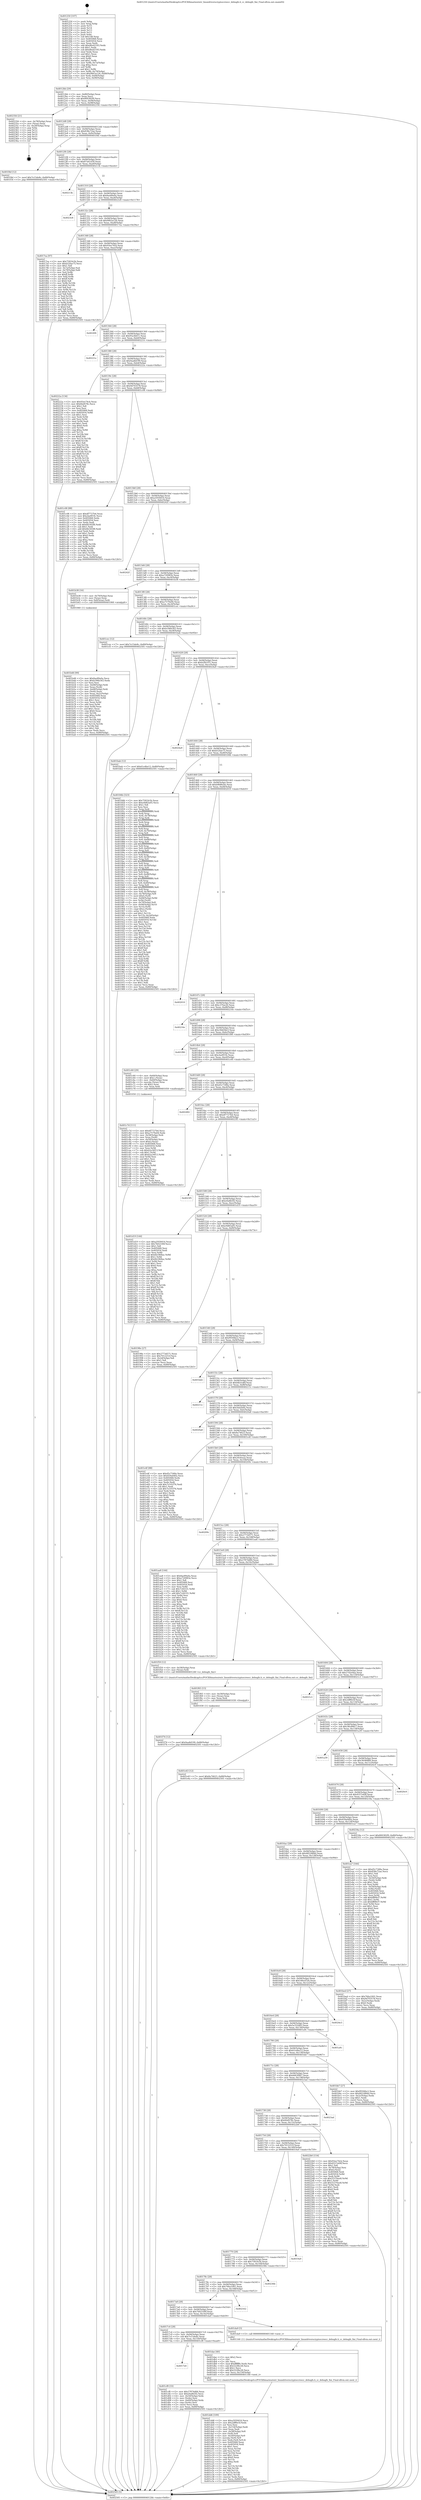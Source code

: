 digraph "0x401250" {
  label = "0x401250 (/mnt/c/Users/mathe/Desktop/tcc/POCII/binaries/extr_linuxdriverscryptoccreecc_debugfs.h_cc_debugfs_fini_Final-ollvm.out::main(0))"
  labelloc = "t"
  node[shape=record]

  Entry [label="",width=0.3,height=0.3,shape=circle,fillcolor=black,style=filled]
  "0x4012bb" [label="{
     0x4012bb [29]\l
     | [instrs]\l
     &nbsp;&nbsp;0x4012bb \<+3\>: mov -0x80(%rbp),%eax\l
     &nbsp;&nbsp;0x4012be \<+2\>: mov %eax,%ecx\l
     &nbsp;&nbsp;0x4012c0 \<+6\>: sub $0x800382f9,%ecx\l
     &nbsp;&nbsp;0x4012c6 \<+6\>: mov %eax,-0x94(%rbp)\l
     &nbsp;&nbsp;0x4012cc \<+6\>: mov %ecx,-0x98(%rbp)\l
     &nbsp;&nbsp;0x4012d2 \<+6\>: je 0000000000402356 \<main+0x1106\>\l
  }"]
  "0x402356" [label="{
     0x402356 [21]\l
     | [instrs]\l
     &nbsp;&nbsp;0x402356 \<+4\>: mov -0x78(%rbp),%rax\l
     &nbsp;&nbsp;0x40235a \<+2\>: mov (%rax),%eax\l
     &nbsp;&nbsp;0x40235c \<+4\>: lea -0x28(%rbp),%rsp\l
     &nbsp;&nbsp;0x402360 \<+1\>: pop %rbx\l
     &nbsp;&nbsp;0x402361 \<+2\>: pop %r12\l
     &nbsp;&nbsp;0x402363 \<+2\>: pop %r13\l
     &nbsp;&nbsp;0x402365 \<+2\>: pop %r14\l
     &nbsp;&nbsp;0x402367 \<+2\>: pop %r15\l
     &nbsp;&nbsp;0x402369 \<+1\>: pop %rbp\l
     &nbsp;&nbsp;0x40236a \<+1\>: ret\l
  }"]
  "0x4012d8" [label="{
     0x4012d8 [28]\l
     | [instrs]\l
     &nbsp;&nbsp;0x4012d8 \<+5\>: jmp 00000000004012dd \<main+0x8d\>\l
     &nbsp;&nbsp;0x4012dd \<+6\>: mov -0x94(%rbp),%eax\l
     &nbsp;&nbsp;0x4012e3 \<+5\>: sub $0x838e72ae,%eax\l
     &nbsp;&nbsp;0x4012e8 \<+6\>: mov %eax,-0x9c(%rbp)\l
     &nbsp;&nbsp;0x4012ee \<+6\>: je 0000000000401f4d \<main+0xcfd\>\l
  }"]
  Exit [label="",width=0.3,height=0.3,shape=circle,fillcolor=black,style=filled,peripheries=2]
  "0x401f4d" [label="{
     0x401f4d [12]\l
     | [instrs]\l
     &nbsp;&nbsp;0x401f4d \<+7\>: movl $0x7e15de8c,-0x80(%rbp)\l
     &nbsp;&nbsp;0x401f54 \<+5\>: jmp 0000000000402505 \<main+0x12b5\>\l
  }"]
  "0x4012f4" [label="{
     0x4012f4 [28]\l
     | [instrs]\l
     &nbsp;&nbsp;0x4012f4 \<+5\>: jmp 00000000004012f9 \<main+0xa9\>\l
     &nbsp;&nbsp;0x4012f9 \<+6\>: mov -0x94(%rbp),%eax\l
     &nbsp;&nbsp;0x4012ff \<+5\>: sub $0x87a61d39,%eax\l
     &nbsp;&nbsp;0x401304 \<+6\>: mov %eax,-0xa0(%rbp)\l
     &nbsp;&nbsp;0x40130a \<+6\>: je 000000000040213b \<main+0xeeb\>\l
  }"]
  "0x401f74" [label="{
     0x401f74 [12]\l
     | [instrs]\l
     &nbsp;&nbsp;0x401f74 \<+7\>: movl $0x9aa8d199,-0x80(%rbp)\l
     &nbsp;&nbsp;0x401f7b \<+5\>: jmp 0000000000402505 \<main+0x12b5\>\l
  }"]
  "0x40213b" [label="{
     0x40213b\l
  }", style=dashed]
  "0x401310" [label="{
     0x401310 [28]\l
     | [instrs]\l
     &nbsp;&nbsp;0x401310 \<+5\>: jmp 0000000000401315 \<main+0xc5\>\l
     &nbsp;&nbsp;0x401315 \<+6\>: mov -0x94(%rbp),%eax\l
     &nbsp;&nbsp;0x40131b \<+5\>: sub $0x8ae89a0a,%eax\l
     &nbsp;&nbsp;0x401320 \<+6\>: mov %eax,-0xa4(%rbp)\l
     &nbsp;&nbsp;0x401326 \<+6\>: je 00000000004023c8 \<main+0x1178\>\l
  }"]
  "0x401f65" [label="{
     0x401f65 [15]\l
     | [instrs]\l
     &nbsp;&nbsp;0x401f65 \<+4\>: mov -0x58(%rbp),%rax\l
     &nbsp;&nbsp;0x401f69 \<+3\>: mov (%rax),%rax\l
     &nbsp;&nbsp;0x401f6c \<+3\>: mov %rax,%rdi\l
     &nbsp;&nbsp;0x401f6f \<+5\>: call 0000000000401030 \<free@plt\>\l
     | [calls]\l
     &nbsp;&nbsp;0x401030 \{1\} (unknown)\l
  }"]
  "0x4023c8" [label="{
     0x4023c8\l
  }", style=dashed]
  "0x40132c" [label="{
     0x40132c [28]\l
     | [instrs]\l
     &nbsp;&nbsp;0x40132c \<+5\>: jmp 0000000000401331 \<main+0xe1\>\l
     &nbsp;&nbsp;0x401331 \<+6\>: mov -0x94(%rbp),%eax\l
     &nbsp;&nbsp;0x401337 \<+5\>: sub $0x9063a126,%eax\l
     &nbsp;&nbsp;0x40133c \<+6\>: mov %eax,-0xa8(%rbp)\l
     &nbsp;&nbsp;0x401342 \<+6\>: je 00000000004017ea \<main+0x59a\>\l
  }"]
  "0x401dd6" [label="{
     0x401dd6 [109]\l
     | [instrs]\l
     &nbsp;&nbsp;0x401dd6 \<+5\>: mov $0xa5930416,%ecx\l
     &nbsp;&nbsp;0x401ddb \<+5\>: mov $0x2dff0e5f,%edx\l
     &nbsp;&nbsp;0x401de0 \<+2\>: xor %esi,%esi\l
     &nbsp;&nbsp;0x401de2 \<+6\>: mov -0x154(%rbp),%edi\l
     &nbsp;&nbsp;0x401de8 \<+3\>: imul %eax,%edi\l
     &nbsp;&nbsp;0x401deb \<+4\>: mov -0x58(%rbp),%r8\l
     &nbsp;&nbsp;0x401def \<+3\>: mov (%r8),%r8\l
     &nbsp;&nbsp;0x401df2 \<+4\>: mov -0x50(%rbp),%r9\l
     &nbsp;&nbsp;0x401df6 \<+3\>: movslq (%r9),%r9\l
     &nbsp;&nbsp;0x401df9 \<+4\>: mov %edi,(%r8,%r9,4)\l
     &nbsp;&nbsp;0x401dfd \<+7\>: mov 0x405068,%eax\l
     &nbsp;&nbsp;0x401e04 \<+7\>: mov 0x405054,%edi\l
     &nbsp;&nbsp;0x401e0b \<+3\>: sub $0x1,%esi\l
     &nbsp;&nbsp;0x401e0e \<+3\>: mov %eax,%r10d\l
     &nbsp;&nbsp;0x401e11 \<+3\>: add %esi,%r10d\l
     &nbsp;&nbsp;0x401e14 \<+4\>: imul %r10d,%eax\l
     &nbsp;&nbsp;0x401e18 \<+3\>: and $0x1,%eax\l
     &nbsp;&nbsp;0x401e1b \<+3\>: cmp $0x0,%eax\l
     &nbsp;&nbsp;0x401e1e \<+4\>: sete %r11b\l
     &nbsp;&nbsp;0x401e22 \<+3\>: cmp $0xa,%edi\l
     &nbsp;&nbsp;0x401e25 \<+3\>: setl %bl\l
     &nbsp;&nbsp;0x401e28 \<+3\>: mov %r11b,%r14b\l
     &nbsp;&nbsp;0x401e2b \<+3\>: and %bl,%r14b\l
     &nbsp;&nbsp;0x401e2e \<+3\>: xor %bl,%r11b\l
     &nbsp;&nbsp;0x401e31 \<+3\>: or %r11b,%r14b\l
     &nbsp;&nbsp;0x401e34 \<+4\>: test $0x1,%r14b\l
     &nbsp;&nbsp;0x401e38 \<+3\>: cmovne %edx,%ecx\l
     &nbsp;&nbsp;0x401e3b \<+3\>: mov %ecx,-0x80(%rbp)\l
     &nbsp;&nbsp;0x401e3e \<+5\>: jmp 0000000000402505 \<main+0x12b5\>\l
  }"]
  "0x4017ea" [label="{
     0x4017ea [97]\l
     | [instrs]\l
     &nbsp;&nbsp;0x4017ea \<+5\>: mov $0x7581fe5b,%eax\l
     &nbsp;&nbsp;0x4017ef \<+5\>: mov $0xb52fae75,%ecx\l
     &nbsp;&nbsp;0x4017f4 \<+2\>: mov $0x1,%dl\l
     &nbsp;&nbsp;0x4017f6 \<+4\>: mov -0x7a(%rbp),%sil\l
     &nbsp;&nbsp;0x4017fa \<+4\>: mov -0x79(%rbp),%dil\l
     &nbsp;&nbsp;0x4017fe \<+3\>: mov %sil,%r8b\l
     &nbsp;&nbsp;0x401801 \<+4\>: xor $0xff,%r8b\l
     &nbsp;&nbsp;0x401805 \<+3\>: mov %dil,%r9b\l
     &nbsp;&nbsp;0x401808 \<+4\>: xor $0xff,%r9b\l
     &nbsp;&nbsp;0x40180c \<+3\>: xor $0x0,%dl\l
     &nbsp;&nbsp;0x40180f \<+3\>: mov %r8b,%r10b\l
     &nbsp;&nbsp;0x401812 \<+4\>: and $0x0,%r10b\l
     &nbsp;&nbsp;0x401816 \<+3\>: and %dl,%sil\l
     &nbsp;&nbsp;0x401819 \<+3\>: mov %r9b,%r11b\l
     &nbsp;&nbsp;0x40181c \<+4\>: and $0x0,%r11b\l
     &nbsp;&nbsp;0x401820 \<+3\>: and %dl,%dil\l
     &nbsp;&nbsp;0x401823 \<+3\>: or %sil,%r10b\l
     &nbsp;&nbsp;0x401826 \<+3\>: or %dil,%r11b\l
     &nbsp;&nbsp;0x401829 \<+3\>: xor %r11b,%r10b\l
     &nbsp;&nbsp;0x40182c \<+3\>: or %r9b,%r8b\l
     &nbsp;&nbsp;0x40182f \<+4\>: xor $0xff,%r8b\l
     &nbsp;&nbsp;0x401833 \<+3\>: or $0x0,%dl\l
     &nbsp;&nbsp;0x401836 \<+3\>: and %dl,%r8b\l
     &nbsp;&nbsp;0x401839 \<+3\>: or %r8b,%r10b\l
     &nbsp;&nbsp;0x40183c \<+4\>: test $0x1,%r10b\l
     &nbsp;&nbsp;0x401840 \<+3\>: cmovne %ecx,%eax\l
     &nbsp;&nbsp;0x401843 \<+3\>: mov %eax,-0x80(%rbp)\l
     &nbsp;&nbsp;0x401846 \<+5\>: jmp 0000000000402505 \<main+0x12b5\>\l
  }"]
  "0x401348" [label="{
     0x401348 [28]\l
     | [instrs]\l
     &nbsp;&nbsp;0x401348 \<+5\>: jmp 000000000040134d \<main+0xfd\>\l
     &nbsp;&nbsp;0x40134d \<+6\>: mov -0x94(%rbp),%eax\l
     &nbsp;&nbsp;0x401353 \<+5\>: sub $0x93ee74cb,%eax\l
     &nbsp;&nbsp;0x401358 \<+6\>: mov %eax,-0xac(%rbp)\l
     &nbsp;&nbsp;0x40135e \<+6\>: je 00000000004024f4 \<main+0x12a4\>\l
  }"]
  "0x402505" [label="{
     0x402505 [5]\l
     | [instrs]\l
     &nbsp;&nbsp;0x402505 \<+5\>: jmp 00000000004012bb \<main+0x6b\>\l
  }"]
  "0x401250" [label="{
     0x401250 [107]\l
     | [instrs]\l
     &nbsp;&nbsp;0x401250 \<+1\>: push %rbp\l
     &nbsp;&nbsp;0x401251 \<+3\>: mov %rsp,%rbp\l
     &nbsp;&nbsp;0x401254 \<+2\>: push %r15\l
     &nbsp;&nbsp;0x401256 \<+2\>: push %r14\l
     &nbsp;&nbsp;0x401258 \<+2\>: push %r13\l
     &nbsp;&nbsp;0x40125a \<+2\>: push %r12\l
     &nbsp;&nbsp;0x40125c \<+1\>: push %rbx\l
     &nbsp;&nbsp;0x40125d \<+7\>: sub $0x148,%rsp\l
     &nbsp;&nbsp;0x401264 \<+7\>: mov 0x405068,%eax\l
     &nbsp;&nbsp;0x40126b \<+7\>: mov 0x405054,%ecx\l
     &nbsp;&nbsp;0x401272 \<+2\>: mov %eax,%edx\l
     &nbsp;&nbsp;0x401274 \<+6\>: add $0xd6ed2183,%edx\l
     &nbsp;&nbsp;0x40127a \<+3\>: sub $0x1,%edx\l
     &nbsp;&nbsp;0x40127d \<+6\>: sub $0xd6ed2183,%edx\l
     &nbsp;&nbsp;0x401283 \<+3\>: imul %edx,%eax\l
     &nbsp;&nbsp;0x401286 \<+3\>: and $0x1,%eax\l
     &nbsp;&nbsp;0x401289 \<+3\>: cmp $0x0,%eax\l
     &nbsp;&nbsp;0x40128c \<+4\>: sete %r8b\l
     &nbsp;&nbsp;0x401290 \<+4\>: and $0x1,%r8b\l
     &nbsp;&nbsp;0x401294 \<+4\>: mov %r8b,-0x7a(%rbp)\l
     &nbsp;&nbsp;0x401298 \<+3\>: cmp $0xa,%ecx\l
     &nbsp;&nbsp;0x40129b \<+4\>: setl %r8b\l
     &nbsp;&nbsp;0x40129f \<+4\>: and $0x1,%r8b\l
     &nbsp;&nbsp;0x4012a3 \<+4\>: mov %r8b,-0x79(%rbp)\l
     &nbsp;&nbsp;0x4012a7 \<+7\>: movl $0x9063a126,-0x80(%rbp)\l
     &nbsp;&nbsp;0x4012ae \<+6\>: mov %edi,-0x84(%rbp)\l
     &nbsp;&nbsp;0x4012b4 \<+7\>: mov %rsi,-0x90(%rbp)\l
  }"]
  "0x401dae" [label="{
     0x401dae [40]\l
     | [instrs]\l
     &nbsp;&nbsp;0x401dae \<+5\>: mov $0x2,%ecx\l
     &nbsp;&nbsp;0x401db3 \<+1\>: cltd\l
     &nbsp;&nbsp;0x401db4 \<+2\>: idiv %ecx\l
     &nbsp;&nbsp;0x401db6 \<+6\>: imul $0xfffffffe,%edx,%ecx\l
     &nbsp;&nbsp;0x401dbc \<+6\>: sub $0x522fbc28,%ecx\l
     &nbsp;&nbsp;0x401dc2 \<+3\>: add $0x1,%ecx\l
     &nbsp;&nbsp;0x401dc5 \<+6\>: add $0x522fbc28,%ecx\l
     &nbsp;&nbsp;0x401dcb \<+6\>: mov %ecx,-0x154(%rbp)\l
     &nbsp;&nbsp;0x401dd1 \<+5\>: call 0000000000401160 \<next_i\>\l
     | [calls]\l
     &nbsp;&nbsp;0x401160 \{1\} (/mnt/c/Users/mathe/Desktop/tcc/POCII/binaries/extr_linuxdriverscryptoccreecc_debugfs.h_cc_debugfs_fini_Final-ollvm.out::next_i)\l
  }"]
  "0x4024f4" [label="{
     0x4024f4\l
  }", style=dashed]
  "0x401364" [label="{
     0x401364 [28]\l
     | [instrs]\l
     &nbsp;&nbsp;0x401364 \<+5\>: jmp 0000000000401369 \<main+0x119\>\l
     &nbsp;&nbsp;0x401369 \<+6\>: mov -0x94(%rbp),%eax\l
     &nbsp;&nbsp;0x40136f \<+5\>: sub $0x95a3b611,%eax\l
     &nbsp;&nbsp;0x401374 \<+6\>: mov %eax,-0xb0(%rbp)\l
     &nbsp;&nbsp;0x40137a \<+6\>: je 000000000040221e \<main+0xfce\>\l
  }"]
  "0x4017e0" [label="{
     0x4017e0\l
  }", style=dashed]
  "0x40221e" [label="{
     0x40221e\l
  }", style=dashed]
  "0x401380" [label="{
     0x401380 [28]\l
     | [instrs]\l
     &nbsp;&nbsp;0x401380 \<+5\>: jmp 0000000000401385 \<main+0x135\>\l
     &nbsp;&nbsp;0x401385 \<+6\>: mov -0x94(%rbp),%eax\l
     &nbsp;&nbsp;0x40138b \<+5\>: sub $0x9aa8d199,%eax\l
     &nbsp;&nbsp;0x401390 \<+6\>: mov %eax,-0xb4(%rbp)\l
     &nbsp;&nbsp;0x401396 \<+6\>: je 000000000040222a \<main+0xfda\>\l
  }"]
  "0x401cf8" [label="{
     0x401cf8 [33]\l
     | [instrs]\l
     &nbsp;&nbsp;0x401cf8 \<+5\>: mov $0x27874d84,%eax\l
     &nbsp;&nbsp;0x401cfd \<+5\>: mov $0xe0a8b5f2,%ecx\l
     &nbsp;&nbsp;0x401d02 \<+4\>: mov -0x50(%rbp),%rdx\l
     &nbsp;&nbsp;0x401d06 \<+2\>: mov (%rdx),%esi\l
     &nbsp;&nbsp;0x401d08 \<+4\>: mov -0x60(%rbp),%rdx\l
     &nbsp;&nbsp;0x401d0c \<+2\>: cmp (%rdx),%esi\l
     &nbsp;&nbsp;0x401d0e \<+3\>: cmovl %ecx,%eax\l
     &nbsp;&nbsp;0x401d11 \<+3\>: mov %eax,-0x80(%rbp)\l
     &nbsp;&nbsp;0x401d14 \<+5\>: jmp 0000000000402505 \<main+0x12b5\>\l
  }"]
  "0x40222a" [label="{
     0x40222a [134]\l
     | [instrs]\l
     &nbsp;&nbsp;0x40222a \<+5\>: mov $0x93ee74cb,%eax\l
     &nbsp;&nbsp;0x40222f \<+5\>: mov $0x6faf478c,%ecx\l
     &nbsp;&nbsp;0x402234 \<+2\>: mov $0x1,%dl\l
     &nbsp;&nbsp;0x402236 \<+2\>: xor %esi,%esi\l
     &nbsp;&nbsp;0x402238 \<+7\>: mov 0x405068,%edi\l
     &nbsp;&nbsp;0x40223f \<+8\>: mov 0x405054,%r8d\l
     &nbsp;&nbsp;0x402247 \<+3\>: sub $0x1,%esi\l
     &nbsp;&nbsp;0x40224a \<+3\>: mov %edi,%r9d\l
     &nbsp;&nbsp;0x40224d \<+3\>: add %esi,%r9d\l
     &nbsp;&nbsp;0x402250 \<+4\>: imul %r9d,%edi\l
     &nbsp;&nbsp;0x402254 \<+3\>: and $0x1,%edi\l
     &nbsp;&nbsp;0x402257 \<+3\>: cmp $0x0,%edi\l
     &nbsp;&nbsp;0x40225a \<+4\>: sete %r10b\l
     &nbsp;&nbsp;0x40225e \<+4\>: cmp $0xa,%r8d\l
     &nbsp;&nbsp;0x402262 \<+4\>: setl %r11b\l
     &nbsp;&nbsp;0x402266 \<+3\>: mov %r10b,%bl\l
     &nbsp;&nbsp;0x402269 \<+3\>: xor $0xff,%bl\l
     &nbsp;&nbsp;0x40226c \<+3\>: mov %r11b,%r14b\l
     &nbsp;&nbsp;0x40226f \<+4\>: xor $0xff,%r14b\l
     &nbsp;&nbsp;0x402273 \<+3\>: xor $0x1,%dl\l
     &nbsp;&nbsp;0x402276 \<+3\>: mov %bl,%r15b\l
     &nbsp;&nbsp;0x402279 \<+4\>: and $0xff,%r15b\l
     &nbsp;&nbsp;0x40227d \<+3\>: and %dl,%r10b\l
     &nbsp;&nbsp;0x402280 \<+3\>: mov %r14b,%r12b\l
     &nbsp;&nbsp;0x402283 \<+4\>: and $0xff,%r12b\l
     &nbsp;&nbsp;0x402287 \<+3\>: and %dl,%r11b\l
     &nbsp;&nbsp;0x40228a \<+3\>: or %r10b,%r15b\l
     &nbsp;&nbsp;0x40228d \<+3\>: or %r11b,%r12b\l
     &nbsp;&nbsp;0x402290 \<+3\>: xor %r12b,%r15b\l
     &nbsp;&nbsp;0x402293 \<+3\>: or %r14b,%bl\l
     &nbsp;&nbsp;0x402296 \<+3\>: xor $0xff,%bl\l
     &nbsp;&nbsp;0x402299 \<+3\>: or $0x1,%dl\l
     &nbsp;&nbsp;0x40229c \<+2\>: and %dl,%bl\l
     &nbsp;&nbsp;0x40229e \<+3\>: or %bl,%r15b\l
     &nbsp;&nbsp;0x4022a1 \<+4\>: test $0x1,%r15b\l
     &nbsp;&nbsp;0x4022a5 \<+3\>: cmovne %ecx,%eax\l
     &nbsp;&nbsp;0x4022a8 \<+3\>: mov %eax,-0x80(%rbp)\l
     &nbsp;&nbsp;0x4022ab \<+5\>: jmp 0000000000402505 \<main+0x12b5\>\l
  }"]
  "0x40139c" [label="{
     0x40139c [28]\l
     | [instrs]\l
     &nbsp;&nbsp;0x40139c \<+5\>: jmp 00000000004013a1 \<main+0x151\>\l
     &nbsp;&nbsp;0x4013a1 \<+6\>: mov -0x94(%rbp),%eax\l
     &nbsp;&nbsp;0x4013a7 \<+5\>: sub $0x9d703578,%eax\l
     &nbsp;&nbsp;0x4013ac \<+6\>: mov %eax,-0xb8(%rbp)\l
     &nbsp;&nbsp;0x4013b2 \<+6\>: je 0000000000401c08 \<main+0x9b8\>\l
  }"]
  "0x4017c4" [label="{
     0x4017c4 [28]\l
     | [instrs]\l
     &nbsp;&nbsp;0x4017c4 \<+5\>: jmp 00000000004017c9 \<main+0x579\>\l
     &nbsp;&nbsp;0x4017c9 \<+6\>: mov -0x94(%rbp),%eax\l
     &nbsp;&nbsp;0x4017cf \<+5\>: sub $0x7e15de8c,%eax\l
     &nbsp;&nbsp;0x4017d4 \<+6\>: mov %eax,-0x150(%rbp)\l
     &nbsp;&nbsp;0x4017da \<+6\>: je 0000000000401cf8 \<main+0xaa8\>\l
  }"]
  "0x401c08" [label="{
     0x401c08 [88]\l
     | [instrs]\l
     &nbsp;&nbsp;0x401c08 \<+5\>: mov $0xdf7727b4,%eax\l
     &nbsp;&nbsp;0x401c0d \<+5\>: mov $0xcba9f19c,%ecx\l
     &nbsp;&nbsp;0x401c12 \<+7\>: mov 0x405068,%edx\l
     &nbsp;&nbsp;0x401c19 \<+7\>: mov 0x405054,%esi\l
     &nbsp;&nbsp;0x401c20 \<+2\>: mov %edx,%edi\l
     &nbsp;&nbsp;0x401c22 \<+6\>: sub $0x6fe565f8,%edi\l
     &nbsp;&nbsp;0x401c28 \<+3\>: sub $0x1,%edi\l
     &nbsp;&nbsp;0x401c2b \<+6\>: add $0x6fe565f8,%edi\l
     &nbsp;&nbsp;0x401c31 \<+3\>: imul %edi,%edx\l
     &nbsp;&nbsp;0x401c34 \<+3\>: and $0x1,%edx\l
     &nbsp;&nbsp;0x401c37 \<+3\>: cmp $0x0,%edx\l
     &nbsp;&nbsp;0x401c3a \<+4\>: sete %r8b\l
     &nbsp;&nbsp;0x401c3e \<+3\>: cmp $0xa,%esi\l
     &nbsp;&nbsp;0x401c41 \<+4\>: setl %r9b\l
     &nbsp;&nbsp;0x401c45 \<+3\>: mov %r8b,%r10b\l
     &nbsp;&nbsp;0x401c48 \<+3\>: and %r9b,%r10b\l
     &nbsp;&nbsp;0x401c4b \<+3\>: xor %r9b,%r8b\l
     &nbsp;&nbsp;0x401c4e \<+3\>: or %r8b,%r10b\l
     &nbsp;&nbsp;0x401c51 \<+4\>: test $0x1,%r10b\l
     &nbsp;&nbsp;0x401c55 \<+3\>: cmovne %ecx,%eax\l
     &nbsp;&nbsp;0x401c58 \<+3\>: mov %eax,-0x80(%rbp)\l
     &nbsp;&nbsp;0x401c5b \<+5\>: jmp 0000000000402505 \<main+0x12b5\>\l
  }"]
  "0x4013b8" [label="{
     0x4013b8 [28]\l
     | [instrs]\l
     &nbsp;&nbsp;0x4013b8 \<+5\>: jmp 00000000004013bd \<main+0x16d\>\l
     &nbsp;&nbsp;0x4013bd \<+6\>: mov -0x94(%rbp),%eax\l
     &nbsp;&nbsp;0x4013c3 \<+5\>: sub $0xa5930416,%eax\l
     &nbsp;&nbsp;0x4013c8 \<+6\>: mov %eax,-0xbc(%rbp)\l
     &nbsp;&nbsp;0x4013ce \<+6\>: je 000000000040242f \<main+0x11df\>\l
  }"]
  "0x401da9" [label="{
     0x401da9 [5]\l
     | [instrs]\l
     &nbsp;&nbsp;0x401da9 \<+5\>: call 0000000000401160 \<next_i\>\l
     | [calls]\l
     &nbsp;&nbsp;0x401160 \{1\} (/mnt/c/Users/mathe/Desktop/tcc/POCII/binaries/extr_linuxdriverscryptoccreecc_debugfs.h_cc_debugfs_fini_Final-ollvm.out::next_i)\l
  }"]
  "0x40242f" [label="{
     0x40242f\l
  }", style=dashed]
  "0x4013d4" [label="{
     0x4013d4 [28]\l
     | [instrs]\l
     &nbsp;&nbsp;0x4013d4 \<+5\>: jmp 00000000004013d9 \<main+0x189\>\l
     &nbsp;&nbsp;0x4013d9 \<+6\>: mov -0x94(%rbp),%eax\l
     &nbsp;&nbsp;0x4013df \<+5\>: sub $0xa720983e,%eax\l
     &nbsp;&nbsp;0x4013e4 \<+6\>: mov %eax,-0xc0(%rbp)\l
     &nbsp;&nbsp;0x4013ea \<+6\>: je 0000000000401b38 \<main+0x8e8\>\l
  }"]
  "0x4017a8" [label="{
     0x4017a8 [28]\l
     | [instrs]\l
     &nbsp;&nbsp;0x4017a8 \<+5\>: jmp 00000000004017ad \<main+0x55d\>\l
     &nbsp;&nbsp;0x4017ad \<+6\>: mov -0x94(%rbp),%eax\l
     &nbsp;&nbsp;0x4017b3 \<+5\>: sub $0x7b02100f,%eax\l
     &nbsp;&nbsp;0x4017b8 \<+6\>: mov %eax,-0x14c(%rbp)\l
     &nbsp;&nbsp;0x4017be \<+6\>: je 0000000000401da9 \<main+0xb59\>\l
  }"]
  "0x401b38" [label="{
     0x401b38 [16]\l
     | [instrs]\l
     &nbsp;&nbsp;0x401b38 \<+4\>: mov -0x70(%rbp),%rax\l
     &nbsp;&nbsp;0x401b3c \<+3\>: mov (%rax),%rax\l
     &nbsp;&nbsp;0x401b3f \<+4\>: mov 0x8(%rax),%rdi\l
     &nbsp;&nbsp;0x401b43 \<+5\>: call 0000000000401060 \<atoi@plt\>\l
     | [calls]\l
     &nbsp;&nbsp;0x401060 \{1\} (unknown)\l
  }"]
  "0x4013f0" [label="{
     0x4013f0 [28]\l
     | [instrs]\l
     &nbsp;&nbsp;0x4013f0 \<+5\>: jmp 00000000004013f5 \<main+0x1a5\>\l
     &nbsp;&nbsp;0x4013f5 \<+6\>: mov -0x94(%rbp),%eax\l
     &nbsp;&nbsp;0x4013fb \<+5\>: sub $0xa7579a04,%eax\l
     &nbsp;&nbsp;0x401400 \<+6\>: mov %eax,-0xc4(%rbp)\l
     &nbsp;&nbsp;0x401406 \<+6\>: je 0000000000401cec \<main+0xa9c\>\l
  }"]
  "0x402162" [label="{
     0x402162\l
  }", style=dashed]
  "0x401cec" [label="{
     0x401cec [12]\l
     | [instrs]\l
     &nbsp;&nbsp;0x401cec \<+7\>: movl $0x7e15de8c,-0x80(%rbp)\l
     &nbsp;&nbsp;0x401cf3 \<+5\>: jmp 0000000000402505 \<main+0x12b5\>\l
  }"]
  "0x40140c" [label="{
     0x40140c [28]\l
     | [instrs]\l
     &nbsp;&nbsp;0x40140c \<+5\>: jmp 0000000000401411 \<main+0x1c1\>\l
     &nbsp;&nbsp;0x401411 \<+6\>: mov -0x94(%rbp),%eax\l
     &nbsp;&nbsp;0x401417 \<+5\>: sub $0xb186b343,%eax\l
     &nbsp;&nbsp;0x40141c \<+6\>: mov %eax,-0xc8(%rbp)\l
     &nbsp;&nbsp;0x401422 \<+6\>: je 0000000000401bab \<main+0x95b\>\l
  }"]
  "0x40178c" [label="{
     0x40178c [28]\l
     | [instrs]\l
     &nbsp;&nbsp;0x40178c \<+5\>: jmp 0000000000401791 \<main+0x541\>\l
     &nbsp;&nbsp;0x401791 \<+6\>: mov -0x94(%rbp),%eax\l
     &nbsp;&nbsp;0x401797 \<+5\>: sub $0x766a1001,%eax\l
     &nbsp;&nbsp;0x40179c \<+6\>: mov %eax,-0x148(%rbp)\l
     &nbsp;&nbsp;0x4017a2 \<+6\>: je 0000000000402162 \<main+0xf12\>\l
  }"]
  "0x401bab" [label="{
     0x401bab [12]\l
     | [instrs]\l
     &nbsp;&nbsp;0x401bab \<+7\>: movl $0x61e4be12,-0x80(%rbp)\l
     &nbsp;&nbsp;0x401bb2 \<+5\>: jmp 0000000000402505 \<main+0x12b5\>\l
  }"]
  "0x401428" [label="{
     0x401428 [28]\l
     | [instrs]\l
     &nbsp;&nbsp;0x401428 \<+5\>: jmp 000000000040142d \<main+0x1dd\>\l
     &nbsp;&nbsp;0x40142d \<+6\>: mov -0x94(%rbp),%eax\l
     &nbsp;&nbsp;0x401433 \<+5\>: sub $0xb2fb1f51,%eax\l
     &nbsp;&nbsp;0x401438 \<+6\>: mov %eax,-0xcc(%rbp)\l
     &nbsp;&nbsp;0x40143e \<+6\>: je 00000000004024a9 \<main+0x1259\>\l
  }"]
  "0x40236b" [label="{
     0x40236b\l
  }", style=dashed]
  "0x4024a9" [label="{
     0x4024a9\l
  }", style=dashed]
  "0x401444" [label="{
     0x401444 [28]\l
     | [instrs]\l
     &nbsp;&nbsp;0x401444 \<+5\>: jmp 0000000000401449 \<main+0x1f9\>\l
     &nbsp;&nbsp;0x401449 \<+6\>: mov -0x94(%rbp),%eax\l
     &nbsp;&nbsp;0x40144f \<+5\>: sub $0xb52fae75,%eax\l
     &nbsp;&nbsp;0x401454 \<+6\>: mov %eax,-0xd0(%rbp)\l
     &nbsp;&nbsp;0x40145a \<+6\>: je 000000000040184b \<main+0x5fb\>\l
  }"]
  "0x401770" [label="{
     0x401770 [28]\l
     | [instrs]\l
     &nbsp;&nbsp;0x401770 \<+5\>: jmp 0000000000401775 \<main+0x525\>\l
     &nbsp;&nbsp;0x401775 \<+6\>: mov -0x94(%rbp),%eax\l
     &nbsp;&nbsp;0x40177b \<+5\>: sub $0x7581fe5b,%eax\l
     &nbsp;&nbsp;0x401780 \<+6\>: mov %eax,-0x144(%rbp)\l
     &nbsp;&nbsp;0x401786 \<+6\>: je 000000000040236b \<main+0x111b\>\l
  }"]
  "0x40184b" [label="{
     0x40184b [323]\l
     | [instrs]\l
     &nbsp;&nbsp;0x40184b \<+5\>: mov $0x7581fe5b,%eax\l
     &nbsp;&nbsp;0x401850 \<+5\>: mov $0xe9d83a05,%ecx\l
     &nbsp;&nbsp;0x401855 \<+2\>: mov $0x1,%dl\l
     &nbsp;&nbsp;0x401857 \<+2\>: xor %esi,%esi\l
     &nbsp;&nbsp;0x401859 \<+3\>: mov %rsp,%rdi\l
     &nbsp;&nbsp;0x40185c \<+4\>: add $0xfffffffffffffff0,%rdi\l
     &nbsp;&nbsp;0x401860 \<+3\>: mov %rdi,%rsp\l
     &nbsp;&nbsp;0x401863 \<+4\>: mov %rdi,-0x78(%rbp)\l
     &nbsp;&nbsp;0x401867 \<+3\>: mov %rsp,%rdi\l
     &nbsp;&nbsp;0x40186a \<+4\>: add $0xfffffffffffffff0,%rdi\l
     &nbsp;&nbsp;0x40186e \<+3\>: mov %rdi,%rsp\l
     &nbsp;&nbsp;0x401871 \<+3\>: mov %rsp,%r8\l
     &nbsp;&nbsp;0x401874 \<+4\>: add $0xfffffffffffffff0,%r8\l
     &nbsp;&nbsp;0x401878 \<+3\>: mov %r8,%rsp\l
     &nbsp;&nbsp;0x40187b \<+4\>: mov %r8,-0x70(%rbp)\l
     &nbsp;&nbsp;0x40187f \<+3\>: mov %rsp,%r8\l
     &nbsp;&nbsp;0x401882 \<+4\>: add $0xfffffffffffffff0,%r8\l
     &nbsp;&nbsp;0x401886 \<+3\>: mov %r8,%rsp\l
     &nbsp;&nbsp;0x401889 \<+4\>: mov %r8,-0x68(%rbp)\l
     &nbsp;&nbsp;0x40188d \<+3\>: mov %rsp,%r8\l
     &nbsp;&nbsp;0x401890 \<+4\>: add $0xfffffffffffffff0,%r8\l
     &nbsp;&nbsp;0x401894 \<+3\>: mov %r8,%rsp\l
     &nbsp;&nbsp;0x401897 \<+4\>: mov %r8,-0x60(%rbp)\l
     &nbsp;&nbsp;0x40189b \<+3\>: mov %rsp,%r8\l
     &nbsp;&nbsp;0x40189e \<+4\>: add $0xfffffffffffffff0,%r8\l
     &nbsp;&nbsp;0x4018a2 \<+3\>: mov %r8,%rsp\l
     &nbsp;&nbsp;0x4018a5 \<+4\>: mov %r8,-0x58(%rbp)\l
     &nbsp;&nbsp;0x4018a9 \<+3\>: mov %rsp,%r8\l
     &nbsp;&nbsp;0x4018ac \<+4\>: add $0xfffffffffffffff0,%r8\l
     &nbsp;&nbsp;0x4018b0 \<+3\>: mov %r8,%rsp\l
     &nbsp;&nbsp;0x4018b3 \<+4\>: mov %r8,-0x50(%rbp)\l
     &nbsp;&nbsp;0x4018b7 \<+3\>: mov %rsp,%r8\l
     &nbsp;&nbsp;0x4018ba \<+4\>: add $0xfffffffffffffff0,%r8\l
     &nbsp;&nbsp;0x4018be \<+3\>: mov %r8,%rsp\l
     &nbsp;&nbsp;0x4018c1 \<+4\>: mov %r8,-0x48(%rbp)\l
     &nbsp;&nbsp;0x4018c5 \<+3\>: mov %rsp,%r8\l
     &nbsp;&nbsp;0x4018c8 \<+4\>: add $0xfffffffffffffff0,%r8\l
     &nbsp;&nbsp;0x4018cc \<+3\>: mov %r8,%rsp\l
     &nbsp;&nbsp;0x4018cf \<+4\>: mov %r8,-0x40(%rbp)\l
     &nbsp;&nbsp;0x4018d3 \<+3\>: mov %rsp,%r8\l
     &nbsp;&nbsp;0x4018d6 \<+4\>: add $0xfffffffffffffff0,%r8\l
     &nbsp;&nbsp;0x4018da \<+3\>: mov %r8,%rsp\l
     &nbsp;&nbsp;0x4018dd \<+4\>: mov %r8,-0x38(%rbp)\l
     &nbsp;&nbsp;0x4018e1 \<+4\>: mov -0x78(%rbp),%r8\l
     &nbsp;&nbsp;0x4018e5 \<+7\>: movl $0x0,(%r8)\l
     &nbsp;&nbsp;0x4018ec \<+7\>: mov -0x84(%rbp),%r9d\l
     &nbsp;&nbsp;0x4018f3 \<+3\>: mov %r9d,(%rdi)\l
     &nbsp;&nbsp;0x4018f6 \<+4\>: mov -0x70(%rbp),%r8\l
     &nbsp;&nbsp;0x4018fa \<+7\>: mov -0x90(%rbp),%r10\l
     &nbsp;&nbsp;0x401901 \<+3\>: mov %r10,(%r8)\l
     &nbsp;&nbsp;0x401904 \<+3\>: cmpl $0x2,(%rdi)\l
     &nbsp;&nbsp;0x401907 \<+4\>: setne %r11b\l
     &nbsp;&nbsp;0x40190b \<+4\>: and $0x1,%r11b\l
     &nbsp;&nbsp;0x40190f \<+4\>: mov %r11b,-0x2d(%rbp)\l
     &nbsp;&nbsp;0x401913 \<+7\>: mov 0x405068,%ebx\l
     &nbsp;&nbsp;0x40191a \<+8\>: mov 0x405054,%r14d\l
     &nbsp;&nbsp;0x401922 \<+3\>: sub $0x1,%esi\l
     &nbsp;&nbsp;0x401925 \<+3\>: mov %ebx,%r15d\l
     &nbsp;&nbsp;0x401928 \<+3\>: add %esi,%r15d\l
     &nbsp;&nbsp;0x40192b \<+4\>: imul %r15d,%ebx\l
     &nbsp;&nbsp;0x40192f \<+3\>: and $0x1,%ebx\l
     &nbsp;&nbsp;0x401932 \<+3\>: cmp $0x0,%ebx\l
     &nbsp;&nbsp;0x401935 \<+4\>: sete %r11b\l
     &nbsp;&nbsp;0x401939 \<+4\>: cmp $0xa,%r14d\l
     &nbsp;&nbsp;0x40193d \<+4\>: setl %r12b\l
     &nbsp;&nbsp;0x401941 \<+3\>: mov %r11b,%r13b\l
     &nbsp;&nbsp;0x401944 \<+4\>: xor $0xff,%r13b\l
     &nbsp;&nbsp;0x401948 \<+3\>: mov %r12b,%sil\l
     &nbsp;&nbsp;0x40194b \<+4\>: xor $0xff,%sil\l
     &nbsp;&nbsp;0x40194f \<+3\>: xor $0x1,%dl\l
     &nbsp;&nbsp;0x401952 \<+3\>: mov %r13b,%dil\l
     &nbsp;&nbsp;0x401955 \<+4\>: and $0xff,%dil\l
     &nbsp;&nbsp;0x401959 \<+3\>: and %dl,%r11b\l
     &nbsp;&nbsp;0x40195c \<+3\>: mov %sil,%r8b\l
     &nbsp;&nbsp;0x40195f \<+4\>: and $0xff,%r8b\l
     &nbsp;&nbsp;0x401963 \<+3\>: and %dl,%r12b\l
     &nbsp;&nbsp;0x401966 \<+3\>: or %r11b,%dil\l
     &nbsp;&nbsp;0x401969 \<+3\>: or %r12b,%r8b\l
     &nbsp;&nbsp;0x40196c \<+3\>: xor %r8b,%dil\l
     &nbsp;&nbsp;0x40196f \<+3\>: or %sil,%r13b\l
     &nbsp;&nbsp;0x401972 \<+4\>: xor $0xff,%r13b\l
     &nbsp;&nbsp;0x401976 \<+3\>: or $0x1,%dl\l
     &nbsp;&nbsp;0x401979 \<+3\>: and %dl,%r13b\l
     &nbsp;&nbsp;0x40197c \<+3\>: or %r13b,%dil\l
     &nbsp;&nbsp;0x40197f \<+4\>: test $0x1,%dil\l
     &nbsp;&nbsp;0x401983 \<+3\>: cmovne %ecx,%eax\l
     &nbsp;&nbsp;0x401986 \<+3\>: mov %eax,-0x80(%rbp)\l
     &nbsp;&nbsp;0x401989 \<+5\>: jmp 0000000000402505 \<main+0x12b5\>\l
  }"]
  "0x401460" [label="{
     0x401460 [28]\l
     | [instrs]\l
     &nbsp;&nbsp;0x401460 \<+5\>: jmp 0000000000401465 \<main+0x215\>\l
     &nbsp;&nbsp;0x401465 \<+6\>: mov -0x94(%rbp),%eax\l
     &nbsp;&nbsp;0x40146b \<+5\>: sub $0xb9686cbe,%eax\l
     &nbsp;&nbsp;0x401470 \<+6\>: mov %eax,-0xd4(%rbp)\l
     &nbsp;&nbsp;0x401476 \<+6\>: je 0000000000402010 \<main+0xdc0\>\l
  }"]
  "0x4019a9" [label="{
     0x4019a9\l
  }", style=dashed]
  "0x401754" [label="{
     0x401754 [28]\l
     | [instrs]\l
     &nbsp;&nbsp;0x401754 \<+5\>: jmp 0000000000401759 \<main+0x509\>\l
     &nbsp;&nbsp;0x401759 \<+6\>: mov -0x94(%rbp),%eax\l
     &nbsp;&nbsp;0x40175f \<+5\>: sub $0x7012251f,%eax\l
     &nbsp;&nbsp;0x401764 \<+6\>: mov %eax,-0x140(%rbp)\l
     &nbsp;&nbsp;0x40176a \<+6\>: je 00000000004019a9 \<main+0x759\>\l
  }"]
  "0x402010" [label="{
     0x402010\l
  }", style=dashed]
  "0x40147c" [label="{
     0x40147c [28]\l
     | [instrs]\l
     &nbsp;&nbsp;0x40147c \<+5\>: jmp 0000000000401481 \<main+0x231\>\l
     &nbsp;&nbsp;0x401481 \<+6\>: mov -0x94(%rbp),%eax\l
     &nbsp;&nbsp;0x401487 \<+5\>: sub $0xc37fae26,%eax\l
     &nbsp;&nbsp;0x40148c \<+6\>: mov %eax,-0xd8(%rbp)\l
     &nbsp;&nbsp;0x401492 \<+6\>: je 000000000040216e \<main+0xf1e\>\l
  }"]
  "0x4022b0" [label="{
     0x4022b0 [154]\l
     | [instrs]\l
     &nbsp;&nbsp;0x4022b0 \<+5\>: mov $0x93ee74cb,%eax\l
     &nbsp;&nbsp;0x4022b5 \<+5\>: mov $0x4557e69f,%ecx\l
     &nbsp;&nbsp;0x4022ba \<+2\>: mov $0x1,%dl\l
     &nbsp;&nbsp;0x4022bc \<+4\>: mov -0x78(%rbp),%rsi\l
     &nbsp;&nbsp;0x4022c0 \<+6\>: movl $0x0,(%rsi)\l
     &nbsp;&nbsp;0x4022c6 \<+7\>: mov 0x405068,%edi\l
     &nbsp;&nbsp;0x4022cd \<+8\>: mov 0x405054,%r8d\l
     &nbsp;&nbsp;0x4022d5 \<+3\>: mov %edi,%r9d\l
     &nbsp;&nbsp;0x4022d8 \<+7\>: sub $0x55376ee8,%r9d\l
     &nbsp;&nbsp;0x4022df \<+4\>: sub $0x1,%r9d\l
     &nbsp;&nbsp;0x4022e3 \<+7\>: add $0x55376ee8,%r9d\l
     &nbsp;&nbsp;0x4022ea \<+4\>: imul %r9d,%edi\l
     &nbsp;&nbsp;0x4022ee \<+3\>: and $0x1,%edi\l
     &nbsp;&nbsp;0x4022f1 \<+3\>: cmp $0x0,%edi\l
     &nbsp;&nbsp;0x4022f4 \<+4\>: sete %r10b\l
     &nbsp;&nbsp;0x4022f8 \<+4\>: cmp $0xa,%r8d\l
     &nbsp;&nbsp;0x4022fc \<+4\>: setl %r11b\l
     &nbsp;&nbsp;0x402300 \<+3\>: mov %r10b,%bl\l
     &nbsp;&nbsp;0x402303 \<+3\>: xor $0xff,%bl\l
     &nbsp;&nbsp;0x402306 \<+3\>: mov %r11b,%r14b\l
     &nbsp;&nbsp;0x402309 \<+4\>: xor $0xff,%r14b\l
     &nbsp;&nbsp;0x40230d \<+3\>: xor $0x1,%dl\l
     &nbsp;&nbsp;0x402310 \<+3\>: mov %bl,%r15b\l
     &nbsp;&nbsp;0x402313 \<+4\>: and $0xff,%r15b\l
     &nbsp;&nbsp;0x402317 \<+3\>: and %dl,%r10b\l
     &nbsp;&nbsp;0x40231a \<+3\>: mov %r14b,%r12b\l
     &nbsp;&nbsp;0x40231d \<+4\>: and $0xff,%r12b\l
     &nbsp;&nbsp;0x402321 \<+3\>: and %dl,%r11b\l
     &nbsp;&nbsp;0x402324 \<+3\>: or %r10b,%r15b\l
     &nbsp;&nbsp;0x402327 \<+3\>: or %r11b,%r12b\l
     &nbsp;&nbsp;0x40232a \<+3\>: xor %r12b,%r15b\l
     &nbsp;&nbsp;0x40232d \<+3\>: or %r14b,%bl\l
     &nbsp;&nbsp;0x402330 \<+3\>: xor $0xff,%bl\l
     &nbsp;&nbsp;0x402333 \<+3\>: or $0x1,%dl\l
     &nbsp;&nbsp;0x402336 \<+2\>: and %dl,%bl\l
     &nbsp;&nbsp;0x402338 \<+3\>: or %bl,%r15b\l
     &nbsp;&nbsp;0x40233b \<+4\>: test $0x1,%r15b\l
     &nbsp;&nbsp;0x40233f \<+3\>: cmovne %ecx,%eax\l
     &nbsp;&nbsp;0x402342 \<+3\>: mov %eax,-0x80(%rbp)\l
     &nbsp;&nbsp;0x402345 \<+5\>: jmp 0000000000402505 \<main+0x12b5\>\l
  }"]
  "0x40216e" [label="{
     0x40216e\l
  }", style=dashed]
  "0x401498" [label="{
     0x401498 [28]\l
     | [instrs]\l
     &nbsp;&nbsp;0x401498 \<+5\>: jmp 000000000040149d \<main+0x24d\>\l
     &nbsp;&nbsp;0x40149d \<+6\>: mov -0x94(%rbp),%eax\l
     &nbsp;&nbsp;0x4014a3 \<+5\>: sub $0xc9dd3be3,%eax\l
     &nbsp;&nbsp;0x4014a8 \<+6\>: mov %eax,-0xdc(%rbp)\l
     &nbsp;&nbsp;0x4014ae \<+6\>: je 0000000000401f80 \<main+0xd30\>\l
  }"]
  "0x401738" [label="{
     0x401738 [28]\l
     | [instrs]\l
     &nbsp;&nbsp;0x401738 \<+5\>: jmp 000000000040173d \<main+0x4ed\>\l
     &nbsp;&nbsp;0x40173d \<+6\>: mov -0x94(%rbp),%eax\l
     &nbsp;&nbsp;0x401743 \<+5\>: sub $0x6faf478c,%eax\l
     &nbsp;&nbsp;0x401748 \<+6\>: mov %eax,-0x13c(%rbp)\l
     &nbsp;&nbsp;0x40174e \<+6\>: je 00000000004022b0 \<main+0x1060\>\l
  }"]
  "0x401f80" [label="{
     0x401f80\l
  }", style=dashed]
  "0x4014b4" [label="{
     0x4014b4 [28]\l
     | [instrs]\l
     &nbsp;&nbsp;0x4014b4 \<+5\>: jmp 00000000004014b9 \<main+0x269\>\l
     &nbsp;&nbsp;0x4014b9 \<+6\>: mov -0x94(%rbp),%eax\l
     &nbsp;&nbsp;0x4014bf \<+5\>: sub $0xcba9f19c,%eax\l
     &nbsp;&nbsp;0x4014c4 \<+6\>: mov %eax,-0xe0(%rbp)\l
     &nbsp;&nbsp;0x4014ca \<+6\>: je 0000000000401c60 \<main+0xa10\>\l
  }"]
  "0x4023ad" [label="{
     0x4023ad\l
  }", style=dashed]
  "0x401c60" [label="{
     0x401c60 [29]\l
     | [instrs]\l
     &nbsp;&nbsp;0x401c60 \<+4\>: mov -0x60(%rbp),%rax\l
     &nbsp;&nbsp;0x401c64 \<+6\>: movl $0x1,(%rax)\l
     &nbsp;&nbsp;0x401c6a \<+4\>: mov -0x60(%rbp),%rax\l
     &nbsp;&nbsp;0x401c6e \<+3\>: movslq (%rax),%rax\l
     &nbsp;&nbsp;0x401c71 \<+4\>: shl $0x2,%rax\l
     &nbsp;&nbsp;0x401c75 \<+3\>: mov %rax,%rdi\l
     &nbsp;&nbsp;0x401c78 \<+5\>: call 0000000000401050 \<malloc@plt\>\l
     | [calls]\l
     &nbsp;&nbsp;0x401050 \{1\} (unknown)\l
  }"]
  "0x4014d0" [label="{
     0x4014d0 [28]\l
     | [instrs]\l
     &nbsp;&nbsp;0x4014d0 \<+5\>: jmp 00000000004014d5 \<main+0x285\>\l
     &nbsp;&nbsp;0x4014d5 \<+6\>: mov -0x94(%rbp),%eax\l
     &nbsp;&nbsp;0x4014db \<+5\>: sub $0xd5c7348a,%eax\l
     &nbsp;&nbsp;0x4014e0 \<+6\>: mov %eax,-0xe4(%rbp)\l
     &nbsp;&nbsp;0x4014e6 \<+6\>: je 0000000000402482 \<main+0x1232\>\l
  }"]
  "0x401c7d" [label="{
     0x401c7d [111]\l
     | [instrs]\l
     &nbsp;&nbsp;0x401c7d \<+5\>: mov $0xdf7727b4,%ecx\l
     &nbsp;&nbsp;0x401c82 \<+5\>: mov $0xa7579a04,%edx\l
     &nbsp;&nbsp;0x401c87 \<+4\>: mov -0x58(%rbp),%rdi\l
     &nbsp;&nbsp;0x401c8b \<+3\>: mov %rax,(%rdi)\l
     &nbsp;&nbsp;0x401c8e \<+4\>: mov -0x50(%rbp),%rax\l
     &nbsp;&nbsp;0x401c92 \<+6\>: movl $0x0,(%rax)\l
     &nbsp;&nbsp;0x401c98 \<+7\>: mov 0x405068,%esi\l
     &nbsp;&nbsp;0x401c9f \<+8\>: mov 0x405054,%r8d\l
     &nbsp;&nbsp;0x401ca7 \<+3\>: mov %esi,%r9d\l
     &nbsp;&nbsp;0x401caa \<+7\>: sub $0xb2a34f13,%r9d\l
     &nbsp;&nbsp;0x401cb1 \<+4\>: sub $0x1,%r9d\l
     &nbsp;&nbsp;0x401cb5 \<+7\>: add $0xb2a34f13,%r9d\l
     &nbsp;&nbsp;0x401cbc \<+4\>: imul %r9d,%esi\l
     &nbsp;&nbsp;0x401cc0 \<+3\>: and $0x1,%esi\l
     &nbsp;&nbsp;0x401cc3 \<+3\>: cmp $0x0,%esi\l
     &nbsp;&nbsp;0x401cc6 \<+4\>: sete %r10b\l
     &nbsp;&nbsp;0x401cca \<+4\>: cmp $0xa,%r8d\l
     &nbsp;&nbsp;0x401cce \<+4\>: setl %r11b\l
     &nbsp;&nbsp;0x401cd2 \<+3\>: mov %r10b,%bl\l
     &nbsp;&nbsp;0x401cd5 \<+3\>: and %r11b,%bl\l
     &nbsp;&nbsp;0x401cd8 \<+3\>: xor %r11b,%r10b\l
     &nbsp;&nbsp;0x401cdb \<+3\>: or %r10b,%bl\l
     &nbsp;&nbsp;0x401cde \<+3\>: test $0x1,%bl\l
     &nbsp;&nbsp;0x401ce1 \<+3\>: cmovne %edx,%ecx\l
     &nbsp;&nbsp;0x401ce4 \<+3\>: mov %ecx,-0x80(%rbp)\l
     &nbsp;&nbsp;0x401ce7 \<+5\>: jmp 0000000000402505 \<main+0x12b5\>\l
  }"]
  "0x402482" [label="{
     0x402482\l
  }", style=dashed]
  "0x4014ec" [label="{
     0x4014ec [28]\l
     | [instrs]\l
     &nbsp;&nbsp;0x4014ec \<+5\>: jmp 00000000004014f1 \<main+0x2a1\>\l
     &nbsp;&nbsp;0x4014f1 \<+6\>: mov -0x94(%rbp),%eax\l
     &nbsp;&nbsp;0x4014f7 \<+5\>: sub $0xdf7727b4,%eax\l
     &nbsp;&nbsp;0x4014fc \<+6\>: mov %eax,-0xe8(%rbp)\l
     &nbsp;&nbsp;0x401502 \<+6\>: je 00000000004023f5 \<main+0x11a5\>\l
  }"]
  "0x40171c" [label="{
     0x40171c [28]\l
     | [instrs]\l
     &nbsp;&nbsp;0x40171c \<+5\>: jmp 0000000000401721 \<main+0x4d1\>\l
     &nbsp;&nbsp;0x401721 \<+6\>: mov -0x94(%rbp),%eax\l
     &nbsp;&nbsp;0x401727 \<+5\>: sub $0x6663f9b7,%eax\l
     &nbsp;&nbsp;0x40172c \<+6\>: mov %eax,-0x138(%rbp)\l
     &nbsp;&nbsp;0x401732 \<+6\>: je 00000000004023ad \<main+0x115d\>\l
  }"]
  "0x4023f5" [label="{
     0x4023f5\l
  }", style=dashed]
  "0x401508" [label="{
     0x401508 [28]\l
     | [instrs]\l
     &nbsp;&nbsp;0x401508 \<+5\>: jmp 000000000040150d \<main+0x2bd\>\l
     &nbsp;&nbsp;0x40150d \<+6\>: mov -0x94(%rbp),%eax\l
     &nbsp;&nbsp;0x401513 \<+5\>: sub $0xe0a8b5f2,%eax\l
     &nbsp;&nbsp;0x401518 \<+6\>: mov %eax,-0xec(%rbp)\l
     &nbsp;&nbsp;0x40151e \<+6\>: je 0000000000401d19 \<main+0xac9\>\l
  }"]
  "0x401bb7" [label="{
     0x401bb7 [27]\l
     | [instrs]\l
     &nbsp;&nbsp;0x401bb7 \<+5\>: mov $0xf9594bc2,%eax\l
     &nbsp;&nbsp;0x401bbc \<+5\>: mov $0x4822884d,%ecx\l
     &nbsp;&nbsp;0x401bc1 \<+3\>: mov -0x2c(%rbp),%edx\l
     &nbsp;&nbsp;0x401bc4 \<+3\>: cmp $0x1,%edx\l
     &nbsp;&nbsp;0x401bc7 \<+3\>: cmovl %ecx,%eax\l
     &nbsp;&nbsp;0x401bca \<+3\>: mov %eax,-0x80(%rbp)\l
     &nbsp;&nbsp;0x401bcd \<+5\>: jmp 0000000000402505 \<main+0x12b5\>\l
  }"]
  "0x401d19" [label="{
     0x401d19 [144]\l
     | [instrs]\l
     &nbsp;&nbsp;0x401d19 \<+5\>: mov $0xa5930416,%eax\l
     &nbsp;&nbsp;0x401d1e \<+5\>: mov $0x7b02100f,%ecx\l
     &nbsp;&nbsp;0x401d23 \<+2\>: mov $0x1,%dl\l
     &nbsp;&nbsp;0x401d25 \<+7\>: mov 0x405068,%esi\l
     &nbsp;&nbsp;0x401d2c \<+7\>: mov 0x405054,%edi\l
     &nbsp;&nbsp;0x401d33 \<+3\>: mov %esi,%r8d\l
     &nbsp;&nbsp;0x401d36 \<+7\>: add $0x6b1868ac,%r8d\l
     &nbsp;&nbsp;0x401d3d \<+4\>: sub $0x1,%r8d\l
     &nbsp;&nbsp;0x401d41 \<+7\>: sub $0x6b1868ac,%r8d\l
     &nbsp;&nbsp;0x401d48 \<+4\>: imul %r8d,%esi\l
     &nbsp;&nbsp;0x401d4c \<+3\>: and $0x1,%esi\l
     &nbsp;&nbsp;0x401d4f \<+3\>: cmp $0x0,%esi\l
     &nbsp;&nbsp;0x401d52 \<+4\>: sete %r9b\l
     &nbsp;&nbsp;0x401d56 \<+3\>: cmp $0xa,%edi\l
     &nbsp;&nbsp;0x401d59 \<+4\>: setl %r10b\l
     &nbsp;&nbsp;0x401d5d \<+3\>: mov %r9b,%r11b\l
     &nbsp;&nbsp;0x401d60 \<+4\>: xor $0xff,%r11b\l
     &nbsp;&nbsp;0x401d64 \<+3\>: mov %r10b,%bl\l
     &nbsp;&nbsp;0x401d67 \<+3\>: xor $0xff,%bl\l
     &nbsp;&nbsp;0x401d6a \<+3\>: xor $0x1,%dl\l
     &nbsp;&nbsp;0x401d6d \<+3\>: mov %r11b,%r14b\l
     &nbsp;&nbsp;0x401d70 \<+4\>: and $0xff,%r14b\l
     &nbsp;&nbsp;0x401d74 \<+3\>: and %dl,%r9b\l
     &nbsp;&nbsp;0x401d77 \<+3\>: mov %bl,%r15b\l
     &nbsp;&nbsp;0x401d7a \<+4\>: and $0xff,%r15b\l
     &nbsp;&nbsp;0x401d7e \<+3\>: and %dl,%r10b\l
     &nbsp;&nbsp;0x401d81 \<+3\>: or %r9b,%r14b\l
     &nbsp;&nbsp;0x401d84 \<+3\>: or %r10b,%r15b\l
     &nbsp;&nbsp;0x401d87 \<+3\>: xor %r15b,%r14b\l
     &nbsp;&nbsp;0x401d8a \<+3\>: or %bl,%r11b\l
     &nbsp;&nbsp;0x401d8d \<+4\>: xor $0xff,%r11b\l
     &nbsp;&nbsp;0x401d91 \<+3\>: or $0x1,%dl\l
     &nbsp;&nbsp;0x401d94 \<+3\>: and %dl,%r11b\l
     &nbsp;&nbsp;0x401d97 \<+3\>: or %r11b,%r14b\l
     &nbsp;&nbsp;0x401d9a \<+4\>: test $0x1,%r14b\l
     &nbsp;&nbsp;0x401d9e \<+3\>: cmovne %ecx,%eax\l
     &nbsp;&nbsp;0x401da1 \<+3\>: mov %eax,-0x80(%rbp)\l
     &nbsp;&nbsp;0x401da4 \<+5\>: jmp 0000000000402505 \<main+0x12b5\>\l
  }"]
  "0x401524" [label="{
     0x401524 [28]\l
     | [instrs]\l
     &nbsp;&nbsp;0x401524 \<+5\>: jmp 0000000000401529 \<main+0x2d9\>\l
     &nbsp;&nbsp;0x401529 \<+6\>: mov -0x94(%rbp),%eax\l
     &nbsp;&nbsp;0x40152f \<+5\>: sub $0xe9d83a05,%eax\l
     &nbsp;&nbsp;0x401534 \<+6\>: mov %eax,-0xf0(%rbp)\l
     &nbsp;&nbsp;0x40153a \<+6\>: je 000000000040198e \<main+0x73e\>\l
  }"]
  "0x401700" [label="{
     0x401700 [28]\l
     | [instrs]\l
     &nbsp;&nbsp;0x401700 \<+5\>: jmp 0000000000401705 \<main+0x4b5\>\l
     &nbsp;&nbsp;0x401705 \<+6\>: mov -0x94(%rbp),%eax\l
     &nbsp;&nbsp;0x40170b \<+5\>: sub $0x61e4be12,%eax\l
     &nbsp;&nbsp;0x401710 \<+6\>: mov %eax,-0x134(%rbp)\l
     &nbsp;&nbsp;0x401716 \<+6\>: je 0000000000401bb7 \<main+0x967\>\l
  }"]
  "0x40198e" [label="{
     0x40198e [27]\l
     | [instrs]\l
     &nbsp;&nbsp;0x40198e \<+5\>: mov $0x2773d571,%eax\l
     &nbsp;&nbsp;0x401993 \<+5\>: mov $0x7012251f,%ecx\l
     &nbsp;&nbsp;0x401998 \<+3\>: mov -0x2d(%rbp),%dl\l
     &nbsp;&nbsp;0x40199b \<+3\>: test $0x1,%dl\l
     &nbsp;&nbsp;0x40199e \<+3\>: cmovne %ecx,%eax\l
     &nbsp;&nbsp;0x4019a1 \<+3\>: mov %eax,-0x80(%rbp)\l
     &nbsp;&nbsp;0x4019a4 \<+5\>: jmp 0000000000402505 \<main+0x12b5\>\l
  }"]
  "0x401540" [label="{
     0x401540 [28]\l
     | [instrs]\l
     &nbsp;&nbsp;0x401540 \<+5\>: jmp 0000000000401545 \<main+0x2f5\>\l
     &nbsp;&nbsp;0x401545 \<+6\>: mov -0x94(%rbp),%eax\l
     &nbsp;&nbsp;0x40154b \<+5\>: sub $0xf9594bc2,%eax\l
     &nbsp;&nbsp;0x401550 \<+6\>: mov %eax,-0xf4(%rbp)\l
     &nbsp;&nbsp;0x401556 \<+6\>: je 0000000000401bd2 \<main+0x982\>\l
  }"]
  "0x401a9c" [label="{
     0x401a9c\l
  }", style=dashed]
  "0x401bd2" [label="{
     0x401bd2\l
  }", style=dashed]
  "0x40155c" [label="{
     0x40155c [28]\l
     | [instrs]\l
     &nbsp;&nbsp;0x40155c \<+5\>: jmp 0000000000401561 \<main+0x311\>\l
     &nbsp;&nbsp;0x401561 \<+6\>: mov -0x94(%rbp),%eax\l
     &nbsp;&nbsp;0x401567 \<+5\>: sub $0xfdb3cd6f,%eax\l
     &nbsp;&nbsp;0x40156c \<+6\>: mov %eax,-0xf8(%rbp)\l
     &nbsp;&nbsp;0x401572 \<+6\>: je 000000000040211c \<main+0xecc\>\l
  }"]
  "0x4016e4" [label="{
     0x4016e4 [28]\l
     | [instrs]\l
     &nbsp;&nbsp;0x4016e4 \<+5\>: jmp 00000000004016e9 \<main+0x499\>\l
     &nbsp;&nbsp;0x4016e9 \<+6\>: mov -0x94(%rbp),%eax\l
     &nbsp;&nbsp;0x4016ef \<+5\>: sub $0x5e332483,%eax\l
     &nbsp;&nbsp;0x4016f4 \<+6\>: mov %eax,-0x130(%rbp)\l
     &nbsp;&nbsp;0x4016fa \<+6\>: je 0000000000401a9c \<main+0x84c\>\l
  }"]
  "0x40211c" [label="{
     0x40211c\l
  }", style=dashed]
  "0x401578" [label="{
     0x401578 [28]\l
     | [instrs]\l
     &nbsp;&nbsp;0x401578 \<+5\>: jmp 000000000040157d \<main+0x32d\>\l
     &nbsp;&nbsp;0x40157d \<+6\>: mov -0x94(%rbp),%eax\l
     &nbsp;&nbsp;0x401583 \<+5\>: sub $0x5bd2b9a,%eax\l
     &nbsp;&nbsp;0x401588 \<+6\>: mov %eax,-0xfc(%rbp)\l
     &nbsp;&nbsp;0x40158e \<+6\>: je 00000000004020a8 \<main+0xe58\>\l
  }"]
  "0x4024e3" [label="{
     0x4024e3\l
  }", style=dashed]
  "0x4020a8" [label="{
     0x4020a8\l
  }", style=dashed]
  "0x401594" [label="{
     0x401594 [28]\l
     | [instrs]\l
     &nbsp;&nbsp;0x401594 \<+5\>: jmp 0000000000401599 \<main+0x349\>\l
     &nbsp;&nbsp;0x401599 \<+6\>: mov -0x94(%rbp),%eax\l
     &nbsp;&nbsp;0x40159f \<+5\>: sub $0x8a74623,%eax\l
     &nbsp;&nbsp;0x4015a4 \<+6\>: mov %eax,-0x100(%rbp)\l
     &nbsp;&nbsp;0x4015aa \<+6\>: je 0000000000401e4f \<main+0xbff\>\l
  }"]
  "0x4016c8" [label="{
     0x4016c8 [28]\l
     | [instrs]\l
     &nbsp;&nbsp;0x4016c8 \<+5\>: jmp 00000000004016cd \<main+0x47d\>\l
     &nbsp;&nbsp;0x4016cd \<+6\>: mov -0x94(%rbp),%eax\l
     &nbsp;&nbsp;0x4016d3 \<+5\>: sub $0x546cd7eb,%eax\l
     &nbsp;&nbsp;0x4016d8 \<+6\>: mov %eax,-0x12c(%rbp)\l
     &nbsp;&nbsp;0x4016de \<+6\>: je 00000000004024e3 \<main+0x1293\>\l
  }"]
  "0x401e4f" [label="{
     0x401e4f [88]\l
     | [instrs]\l
     &nbsp;&nbsp;0x401e4f \<+5\>: mov $0xd5c7348a,%eax\l
     &nbsp;&nbsp;0x401e54 \<+5\>: mov $0x459a040a,%ecx\l
     &nbsp;&nbsp;0x401e59 \<+7\>: mov 0x405068,%edx\l
     &nbsp;&nbsp;0x401e60 \<+7\>: mov 0x405054,%esi\l
     &nbsp;&nbsp;0x401e67 \<+2\>: mov %edx,%edi\l
     &nbsp;&nbsp;0x401e69 \<+6\>: add $0x7e101f76,%edi\l
     &nbsp;&nbsp;0x401e6f \<+3\>: sub $0x1,%edi\l
     &nbsp;&nbsp;0x401e72 \<+6\>: sub $0x7e101f76,%edi\l
     &nbsp;&nbsp;0x401e78 \<+3\>: imul %edi,%edx\l
     &nbsp;&nbsp;0x401e7b \<+3\>: and $0x1,%edx\l
     &nbsp;&nbsp;0x401e7e \<+3\>: cmp $0x0,%edx\l
     &nbsp;&nbsp;0x401e81 \<+4\>: sete %r8b\l
     &nbsp;&nbsp;0x401e85 \<+3\>: cmp $0xa,%esi\l
     &nbsp;&nbsp;0x401e88 \<+4\>: setl %r9b\l
     &nbsp;&nbsp;0x401e8c \<+3\>: mov %r8b,%r10b\l
     &nbsp;&nbsp;0x401e8f \<+3\>: and %r9b,%r10b\l
     &nbsp;&nbsp;0x401e92 \<+3\>: xor %r9b,%r8b\l
     &nbsp;&nbsp;0x401e95 \<+3\>: or %r8b,%r10b\l
     &nbsp;&nbsp;0x401e98 \<+4\>: test $0x1,%r10b\l
     &nbsp;&nbsp;0x401e9c \<+3\>: cmovne %ecx,%eax\l
     &nbsp;&nbsp;0x401e9f \<+3\>: mov %eax,-0x80(%rbp)\l
     &nbsp;&nbsp;0x401ea2 \<+5\>: jmp 0000000000402505 \<main+0x12b5\>\l
  }"]
  "0x4015b0" [label="{
     0x4015b0 [28]\l
     | [instrs]\l
     &nbsp;&nbsp;0x4015b0 \<+5\>: jmp 00000000004015b5 \<main+0x365\>\l
     &nbsp;&nbsp;0x4015b5 \<+6\>: mov -0x94(%rbp),%eax\l
     &nbsp;&nbsp;0x4015bb \<+5\>: sub $0x20cfeeaa,%eax\l
     &nbsp;&nbsp;0x4015c0 \<+6\>: mov %eax,-0x104(%rbp)\l
     &nbsp;&nbsp;0x4015c6 \<+6\>: je 000000000040209c \<main+0xe4c\>\l
  }"]
  "0x401bed" [label="{
     0x401bed [27]\l
     | [instrs]\l
     &nbsp;&nbsp;0x401bed \<+5\>: mov $0x766a1001,%eax\l
     &nbsp;&nbsp;0x401bf2 \<+5\>: mov $0x9d703578,%ecx\l
     &nbsp;&nbsp;0x401bf7 \<+3\>: mov -0x2c(%rbp),%edx\l
     &nbsp;&nbsp;0x401bfa \<+3\>: cmp $0x0,%edx\l
     &nbsp;&nbsp;0x401bfd \<+3\>: cmove %ecx,%eax\l
     &nbsp;&nbsp;0x401c00 \<+3\>: mov %eax,-0x80(%rbp)\l
     &nbsp;&nbsp;0x401c03 \<+5\>: jmp 0000000000402505 \<main+0x12b5\>\l
  }"]
  "0x40209c" [label="{
     0x40209c\l
  }", style=dashed]
  "0x4015cc" [label="{
     0x4015cc [28]\l
     | [instrs]\l
     &nbsp;&nbsp;0x4015cc \<+5\>: jmp 00000000004015d1 \<main+0x381\>\l
     &nbsp;&nbsp;0x4015d1 \<+6\>: mov -0x94(%rbp),%eax\l
     &nbsp;&nbsp;0x4015d7 \<+5\>: sub $0x2773d571,%eax\l
     &nbsp;&nbsp;0x4015dc \<+6\>: mov %eax,-0x108(%rbp)\l
     &nbsp;&nbsp;0x4015e2 \<+6\>: je 0000000000401aa8 \<main+0x858\>\l
  }"]
  "0x4016ac" [label="{
     0x4016ac [28]\l
     | [instrs]\l
     &nbsp;&nbsp;0x4016ac \<+5\>: jmp 00000000004016b1 \<main+0x461\>\l
     &nbsp;&nbsp;0x4016b1 \<+6\>: mov -0x94(%rbp),%eax\l
     &nbsp;&nbsp;0x4016b7 \<+5\>: sub $0x4822884d,%eax\l
     &nbsp;&nbsp;0x4016bc \<+6\>: mov %eax,-0x128(%rbp)\l
     &nbsp;&nbsp;0x4016c2 \<+6\>: je 0000000000401bed \<main+0x99d\>\l
  }"]
  "0x401aa8" [label="{
     0x401aa8 [144]\l
     | [instrs]\l
     &nbsp;&nbsp;0x401aa8 \<+5\>: mov $0x8ae89a0a,%eax\l
     &nbsp;&nbsp;0x401aad \<+5\>: mov $0xa720983e,%ecx\l
     &nbsp;&nbsp;0x401ab2 \<+2\>: mov $0x1,%dl\l
     &nbsp;&nbsp;0x401ab4 \<+7\>: mov 0x405068,%esi\l
     &nbsp;&nbsp;0x401abb \<+7\>: mov 0x405054,%edi\l
     &nbsp;&nbsp;0x401ac2 \<+3\>: mov %esi,%r8d\l
     &nbsp;&nbsp;0x401ac5 \<+7\>: sub $0x7c44331,%r8d\l
     &nbsp;&nbsp;0x401acc \<+4\>: sub $0x1,%r8d\l
     &nbsp;&nbsp;0x401ad0 \<+7\>: add $0x7c44331,%r8d\l
     &nbsp;&nbsp;0x401ad7 \<+4\>: imul %r8d,%esi\l
     &nbsp;&nbsp;0x401adb \<+3\>: and $0x1,%esi\l
     &nbsp;&nbsp;0x401ade \<+3\>: cmp $0x0,%esi\l
     &nbsp;&nbsp;0x401ae1 \<+4\>: sete %r9b\l
     &nbsp;&nbsp;0x401ae5 \<+3\>: cmp $0xa,%edi\l
     &nbsp;&nbsp;0x401ae8 \<+4\>: setl %r10b\l
     &nbsp;&nbsp;0x401aec \<+3\>: mov %r9b,%r11b\l
     &nbsp;&nbsp;0x401aef \<+4\>: xor $0xff,%r11b\l
     &nbsp;&nbsp;0x401af3 \<+3\>: mov %r10b,%bl\l
     &nbsp;&nbsp;0x401af6 \<+3\>: xor $0xff,%bl\l
     &nbsp;&nbsp;0x401af9 \<+3\>: xor $0x0,%dl\l
     &nbsp;&nbsp;0x401afc \<+3\>: mov %r11b,%r14b\l
     &nbsp;&nbsp;0x401aff \<+4\>: and $0x0,%r14b\l
     &nbsp;&nbsp;0x401b03 \<+3\>: and %dl,%r9b\l
     &nbsp;&nbsp;0x401b06 \<+3\>: mov %bl,%r15b\l
     &nbsp;&nbsp;0x401b09 \<+4\>: and $0x0,%r15b\l
     &nbsp;&nbsp;0x401b0d \<+3\>: and %dl,%r10b\l
     &nbsp;&nbsp;0x401b10 \<+3\>: or %r9b,%r14b\l
     &nbsp;&nbsp;0x401b13 \<+3\>: or %r10b,%r15b\l
     &nbsp;&nbsp;0x401b16 \<+3\>: xor %r15b,%r14b\l
     &nbsp;&nbsp;0x401b19 \<+3\>: or %bl,%r11b\l
     &nbsp;&nbsp;0x401b1c \<+4\>: xor $0xff,%r11b\l
     &nbsp;&nbsp;0x401b20 \<+3\>: or $0x0,%dl\l
     &nbsp;&nbsp;0x401b23 \<+3\>: and %dl,%r11b\l
     &nbsp;&nbsp;0x401b26 \<+3\>: or %r11b,%r14b\l
     &nbsp;&nbsp;0x401b29 \<+4\>: test $0x1,%r14b\l
     &nbsp;&nbsp;0x401b2d \<+3\>: cmovne %ecx,%eax\l
     &nbsp;&nbsp;0x401b30 \<+3\>: mov %eax,-0x80(%rbp)\l
     &nbsp;&nbsp;0x401b33 \<+5\>: jmp 0000000000402505 \<main+0x12b5\>\l
  }"]
  "0x4015e8" [label="{
     0x4015e8 [28]\l
     | [instrs]\l
     &nbsp;&nbsp;0x4015e8 \<+5\>: jmp 00000000004015ed \<main+0x39d\>\l
     &nbsp;&nbsp;0x4015ed \<+6\>: mov -0x94(%rbp),%eax\l
     &nbsp;&nbsp;0x4015f3 \<+5\>: sub $0x27874d84,%eax\l
     &nbsp;&nbsp;0x4015f8 \<+6\>: mov %eax,-0x10c(%rbp)\l
     &nbsp;&nbsp;0x4015fe \<+6\>: je 0000000000401f59 \<main+0xd09\>\l
  }"]
  "0x401b48" [label="{
     0x401b48 [99]\l
     | [instrs]\l
     &nbsp;&nbsp;0x401b48 \<+5\>: mov $0x8ae89a0a,%ecx\l
     &nbsp;&nbsp;0x401b4d \<+5\>: mov $0xb186b343,%edx\l
     &nbsp;&nbsp;0x401b52 \<+2\>: xor %esi,%esi\l
     &nbsp;&nbsp;0x401b54 \<+4\>: mov -0x68(%rbp),%rdi\l
     &nbsp;&nbsp;0x401b58 \<+2\>: mov %eax,(%rdi)\l
     &nbsp;&nbsp;0x401b5a \<+4\>: mov -0x68(%rbp),%rdi\l
     &nbsp;&nbsp;0x401b5e \<+2\>: mov (%rdi),%eax\l
     &nbsp;&nbsp;0x401b60 \<+3\>: mov %eax,-0x2c(%rbp)\l
     &nbsp;&nbsp;0x401b63 \<+7\>: mov 0x405068,%eax\l
     &nbsp;&nbsp;0x401b6a \<+8\>: mov 0x405054,%r8d\l
     &nbsp;&nbsp;0x401b72 \<+3\>: sub $0x1,%esi\l
     &nbsp;&nbsp;0x401b75 \<+3\>: mov %eax,%r9d\l
     &nbsp;&nbsp;0x401b78 \<+3\>: add %esi,%r9d\l
     &nbsp;&nbsp;0x401b7b \<+4\>: imul %r9d,%eax\l
     &nbsp;&nbsp;0x401b7f \<+3\>: and $0x1,%eax\l
     &nbsp;&nbsp;0x401b82 \<+3\>: cmp $0x0,%eax\l
     &nbsp;&nbsp;0x401b85 \<+4\>: sete %r10b\l
     &nbsp;&nbsp;0x401b89 \<+4\>: cmp $0xa,%r8d\l
     &nbsp;&nbsp;0x401b8d \<+4\>: setl %r11b\l
     &nbsp;&nbsp;0x401b91 \<+3\>: mov %r10b,%bl\l
     &nbsp;&nbsp;0x401b94 \<+3\>: and %r11b,%bl\l
     &nbsp;&nbsp;0x401b97 \<+3\>: xor %r11b,%r10b\l
     &nbsp;&nbsp;0x401b9a \<+3\>: or %r10b,%bl\l
     &nbsp;&nbsp;0x401b9d \<+3\>: test $0x1,%bl\l
     &nbsp;&nbsp;0x401ba0 \<+3\>: cmovne %edx,%ecx\l
     &nbsp;&nbsp;0x401ba3 \<+3\>: mov %ecx,-0x80(%rbp)\l
     &nbsp;&nbsp;0x401ba6 \<+5\>: jmp 0000000000402505 \<main+0x12b5\>\l
  }"]
  "0x401ea7" [label="{
     0x401ea7 [166]\l
     | [instrs]\l
     &nbsp;&nbsp;0x401ea7 \<+5\>: mov $0xd5c7348a,%eax\l
     &nbsp;&nbsp;0x401eac \<+5\>: mov $0x838e72ae,%ecx\l
     &nbsp;&nbsp;0x401eb1 \<+2\>: mov $0x1,%dl\l
     &nbsp;&nbsp;0x401eb3 \<+2\>: xor %esi,%esi\l
     &nbsp;&nbsp;0x401eb5 \<+4\>: mov -0x50(%rbp),%rdi\l
     &nbsp;&nbsp;0x401eb9 \<+3\>: mov (%rdi),%r8d\l
     &nbsp;&nbsp;0x401ebc \<+3\>: sub $0x1,%esi\l
     &nbsp;&nbsp;0x401ebf \<+3\>: sub %esi,%r8d\l
     &nbsp;&nbsp;0x401ec2 \<+4\>: mov -0x50(%rbp),%rdi\l
     &nbsp;&nbsp;0x401ec6 \<+3\>: mov %r8d,(%rdi)\l
     &nbsp;&nbsp;0x401ec9 \<+7\>: mov 0x405068,%esi\l
     &nbsp;&nbsp;0x401ed0 \<+8\>: mov 0x405054,%r8d\l
     &nbsp;&nbsp;0x401ed8 \<+3\>: mov %esi,%r9d\l
     &nbsp;&nbsp;0x401edb \<+7\>: add $0xbff08cf7,%r9d\l
     &nbsp;&nbsp;0x401ee2 \<+4\>: sub $0x1,%r9d\l
     &nbsp;&nbsp;0x401ee6 \<+7\>: sub $0xbff08cf7,%r9d\l
     &nbsp;&nbsp;0x401eed \<+4\>: imul %r9d,%esi\l
     &nbsp;&nbsp;0x401ef1 \<+3\>: and $0x1,%esi\l
     &nbsp;&nbsp;0x401ef4 \<+3\>: cmp $0x0,%esi\l
     &nbsp;&nbsp;0x401ef7 \<+4\>: sete %r10b\l
     &nbsp;&nbsp;0x401efb \<+4\>: cmp $0xa,%r8d\l
     &nbsp;&nbsp;0x401eff \<+4\>: setl %r11b\l
     &nbsp;&nbsp;0x401f03 \<+3\>: mov %r10b,%bl\l
     &nbsp;&nbsp;0x401f06 \<+3\>: xor $0xff,%bl\l
     &nbsp;&nbsp;0x401f09 \<+3\>: mov %r11b,%r14b\l
     &nbsp;&nbsp;0x401f0c \<+4\>: xor $0xff,%r14b\l
     &nbsp;&nbsp;0x401f10 \<+3\>: xor $0x0,%dl\l
     &nbsp;&nbsp;0x401f13 \<+3\>: mov %bl,%r15b\l
     &nbsp;&nbsp;0x401f16 \<+4\>: and $0x0,%r15b\l
     &nbsp;&nbsp;0x401f1a \<+3\>: and %dl,%r10b\l
     &nbsp;&nbsp;0x401f1d \<+3\>: mov %r14b,%r12b\l
     &nbsp;&nbsp;0x401f20 \<+4\>: and $0x0,%r12b\l
     &nbsp;&nbsp;0x401f24 \<+3\>: and %dl,%r11b\l
     &nbsp;&nbsp;0x401f27 \<+3\>: or %r10b,%r15b\l
     &nbsp;&nbsp;0x401f2a \<+3\>: or %r11b,%r12b\l
     &nbsp;&nbsp;0x401f2d \<+3\>: xor %r12b,%r15b\l
     &nbsp;&nbsp;0x401f30 \<+3\>: or %r14b,%bl\l
     &nbsp;&nbsp;0x401f33 \<+3\>: xor $0xff,%bl\l
     &nbsp;&nbsp;0x401f36 \<+3\>: or $0x0,%dl\l
     &nbsp;&nbsp;0x401f39 \<+2\>: and %dl,%bl\l
     &nbsp;&nbsp;0x401f3b \<+3\>: or %bl,%r15b\l
     &nbsp;&nbsp;0x401f3e \<+4\>: test $0x1,%r15b\l
     &nbsp;&nbsp;0x401f42 \<+3\>: cmovne %ecx,%eax\l
     &nbsp;&nbsp;0x401f45 \<+3\>: mov %eax,-0x80(%rbp)\l
     &nbsp;&nbsp;0x401f48 \<+5\>: jmp 0000000000402505 \<main+0x12b5\>\l
  }"]
  "0x401f59" [label="{
     0x401f59 [12]\l
     | [instrs]\l
     &nbsp;&nbsp;0x401f59 \<+4\>: mov -0x58(%rbp),%rax\l
     &nbsp;&nbsp;0x401f5d \<+3\>: mov (%rax),%rdi\l
     &nbsp;&nbsp;0x401f60 \<+5\>: call 0000000000401240 \<cc_debugfs_fini\>\l
     | [calls]\l
     &nbsp;&nbsp;0x401240 \{1\} (/mnt/c/Users/mathe/Desktop/tcc/POCII/binaries/extr_linuxdriverscryptoccreecc_debugfs.h_cc_debugfs_fini_Final-ollvm.out::cc_debugfs_fini)\l
  }"]
  "0x401604" [label="{
     0x401604 [28]\l
     | [instrs]\l
     &nbsp;&nbsp;0x401604 \<+5\>: jmp 0000000000401609 \<main+0x3b9\>\l
     &nbsp;&nbsp;0x401609 \<+6\>: mov -0x94(%rbp),%eax\l
     &nbsp;&nbsp;0x40160f \<+5\>: sub $0x27d2e9aa,%eax\l
     &nbsp;&nbsp;0x401614 \<+6\>: mov %eax,-0x110(%rbp)\l
     &nbsp;&nbsp;0x40161a \<+6\>: je 00000000004021c1 \<main+0xf71\>\l
  }"]
  "0x401690" [label="{
     0x401690 [28]\l
     | [instrs]\l
     &nbsp;&nbsp;0x401690 \<+5\>: jmp 0000000000401695 \<main+0x445\>\l
     &nbsp;&nbsp;0x401695 \<+6\>: mov -0x94(%rbp),%eax\l
     &nbsp;&nbsp;0x40169b \<+5\>: sub $0x459a040a,%eax\l
     &nbsp;&nbsp;0x4016a0 \<+6\>: mov %eax,-0x124(%rbp)\l
     &nbsp;&nbsp;0x4016a6 \<+6\>: je 0000000000401ea7 \<main+0xc57\>\l
  }"]
  "0x4021c1" [label="{
     0x4021c1\l
  }", style=dashed]
  "0x401620" [label="{
     0x401620 [28]\l
     | [instrs]\l
     &nbsp;&nbsp;0x401620 \<+5\>: jmp 0000000000401625 \<main+0x3d5\>\l
     &nbsp;&nbsp;0x401625 \<+6\>: mov -0x94(%rbp),%eax\l
     &nbsp;&nbsp;0x40162b \<+5\>: sub $0x2dff0e5f,%eax\l
     &nbsp;&nbsp;0x401630 \<+6\>: mov %eax,-0x114(%rbp)\l
     &nbsp;&nbsp;0x401636 \<+6\>: je 0000000000401e43 \<main+0xbf3\>\l
  }"]
  "0x40234a" [label="{
     0x40234a [12]\l
     | [instrs]\l
     &nbsp;&nbsp;0x40234a \<+7\>: movl $0x800382f9,-0x80(%rbp)\l
     &nbsp;&nbsp;0x402351 \<+5\>: jmp 0000000000402505 \<main+0x12b5\>\l
  }"]
  "0x401e43" [label="{
     0x401e43 [12]\l
     | [instrs]\l
     &nbsp;&nbsp;0x401e43 \<+7\>: movl $0x8a74623,-0x80(%rbp)\l
     &nbsp;&nbsp;0x401e4a \<+5\>: jmp 0000000000402505 \<main+0x12b5\>\l
  }"]
  "0x40163c" [label="{
     0x40163c [28]\l
     | [instrs]\l
     &nbsp;&nbsp;0x40163c \<+5\>: jmp 0000000000401641 \<main+0x3f1\>\l
     &nbsp;&nbsp;0x401641 \<+6\>: mov -0x94(%rbp),%eax\l
     &nbsp;&nbsp;0x401647 \<+5\>: sub $0x38cd96c7,%eax\l
     &nbsp;&nbsp;0x40164c \<+6\>: mov %eax,-0x118(%rbp)\l
     &nbsp;&nbsp;0x401652 \<+6\>: je 0000000000401a39 \<main+0x7e9\>\l
  }"]
  "0x401674" [label="{
     0x401674 [28]\l
     | [instrs]\l
     &nbsp;&nbsp;0x401674 \<+5\>: jmp 0000000000401679 \<main+0x429\>\l
     &nbsp;&nbsp;0x401679 \<+6\>: mov -0x94(%rbp),%eax\l
     &nbsp;&nbsp;0x40167f \<+5\>: sub $0x4557e69f,%eax\l
     &nbsp;&nbsp;0x401684 \<+6\>: mov %eax,-0x120(%rbp)\l
     &nbsp;&nbsp;0x40168a \<+6\>: je 000000000040234a \<main+0x10fa\>\l
  }"]
  "0x401a39" [label="{
     0x401a39\l
  }", style=dashed]
  "0x401658" [label="{
     0x401658 [28]\l
     | [instrs]\l
     &nbsp;&nbsp;0x401658 \<+5\>: jmp 000000000040165d \<main+0x40d\>\l
     &nbsp;&nbsp;0x40165d \<+6\>: mov -0x94(%rbp),%eax\l
     &nbsp;&nbsp;0x401663 \<+5\>: sub $0x3fe96884,%eax\l
     &nbsp;&nbsp;0x401668 \<+6\>: mov %eax,-0x11c(%rbp)\l
     &nbsp;&nbsp;0x40166e \<+6\>: je 00000000004020c9 \<main+0xe79\>\l
  }"]
  "0x4020c9" [label="{
     0x4020c9\l
  }", style=dashed]
  Entry -> "0x401250" [label=" 1"]
  "0x4012bb" -> "0x402356" [label=" 1"]
  "0x4012bb" -> "0x4012d8" [label=" 23"]
  "0x402356" -> Exit [label=" 1"]
  "0x4012d8" -> "0x401f4d" [label=" 1"]
  "0x4012d8" -> "0x4012f4" [label=" 22"]
  "0x40234a" -> "0x402505" [label=" 1"]
  "0x4012f4" -> "0x40213b" [label=" 0"]
  "0x4012f4" -> "0x401310" [label=" 22"]
  "0x4022b0" -> "0x402505" [label=" 1"]
  "0x401310" -> "0x4023c8" [label=" 0"]
  "0x401310" -> "0x40132c" [label=" 22"]
  "0x40222a" -> "0x402505" [label=" 1"]
  "0x40132c" -> "0x4017ea" [label=" 1"]
  "0x40132c" -> "0x401348" [label=" 21"]
  "0x4017ea" -> "0x402505" [label=" 1"]
  "0x401250" -> "0x4012bb" [label=" 1"]
  "0x402505" -> "0x4012bb" [label=" 23"]
  "0x401f74" -> "0x402505" [label=" 1"]
  "0x401348" -> "0x4024f4" [label=" 0"]
  "0x401348" -> "0x401364" [label=" 21"]
  "0x401f65" -> "0x401f74" [label=" 1"]
  "0x401364" -> "0x40221e" [label=" 0"]
  "0x401364" -> "0x401380" [label=" 21"]
  "0x401f59" -> "0x401f65" [label=" 1"]
  "0x401380" -> "0x40222a" [label=" 1"]
  "0x401380" -> "0x40139c" [label=" 20"]
  "0x401f4d" -> "0x402505" [label=" 1"]
  "0x40139c" -> "0x401c08" [label=" 1"]
  "0x40139c" -> "0x4013b8" [label=" 19"]
  "0x401e4f" -> "0x402505" [label=" 1"]
  "0x4013b8" -> "0x40242f" [label=" 0"]
  "0x4013b8" -> "0x4013d4" [label=" 19"]
  "0x401e43" -> "0x402505" [label=" 1"]
  "0x4013d4" -> "0x401b38" [label=" 1"]
  "0x4013d4" -> "0x4013f0" [label=" 18"]
  "0x401dae" -> "0x401dd6" [label=" 1"]
  "0x4013f0" -> "0x401cec" [label=" 1"]
  "0x4013f0" -> "0x40140c" [label=" 17"]
  "0x401da9" -> "0x401dae" [label=" 1"]
  "0x40140c" -> "0x401bab" [label=" 1"]
  "0x40140c" -> "0x401428" [label=" 16"]
  "0x401cf8" -> "0x402505" [label=" 2"]
  "0x401428" -> "0x4024a9" [label=" 0"]
  "0x401428" -> "0x401444" [label=" 16"]
  "0x4017c4" -> "0x4017e0" [label=" 0"]
  "0x401444" -> "0x40184b" [label=" 1"]
  "0x401444" -> "0x401460" [label=" 15"]
  "0x401ea7" -> "0x402505" [label=" 1"]
  "0x40184b" -> "0x402505" [label=" 1"]
  "0x4017a8" -> "0x4017c4" [label=" 2"]
  "0x401460" -> "0x402010" [label=" 0"]
  "0x401460" -> "0x40147c" [label=" 15"]
  "0x401dd6" -> "0x402505" [label=" 1"]
  "0x40147c" -> "0x40216e" [label=" 0"]
  "0x40147c" -> "0x401498" [label=" 15"]
  "0x40178c" -> "0x4017a8" [label=" 3"]
  "0x401498" -> "0x401f80" [label=" 0"]
  "0x401498" -> "0x4014b4" [label=" 15"]
  "0x401d19" -> "0x402505" [label=" 1"]
  "0x4014b4" -> "0x401c60" [label=" 1"]
  "0x4014b4" -> "0x4014d0" [label=" 14"]
  "0x401770" -> "0x40178c" [label=" 3"]
  "0x4014d0" -> "0x402482" [label=" 0"]
  "0x4014d0" -> "0x4014ec" [label=" 14"]
  "0x4017c4" -> "0x401cf8" [label=" 2"]
  "0x4014ec" -> "0x4023f5" [label=" 0"]
  "0x4014ec" -> "0x401508" [label=" 14"]
  "0x401754" -> "0x401770" [label=" 3"]
  "0x401508" -> "0x401d19" [label=" 1"]
  "0x401508" -> "0x401524" [label=" 13"]
  "0x401754" -> "0x4019a9" [label=" 0"]
  "0x401524" -> "0x40198e" [label=" 1"]
  "0x401524" -> "0x401540" [label=" 12"]
  "0x40198e" -> "0x402505" [label=" 1"]
  "0x401738" -> "0x401754" [label=" 3"]
  "0x401540" -> "0x401bd2" [label=" 0"]
  "0x401540" -> "0x40155c" [label=" 12"]
  "0x401738" -> "0x4022b0" [label=" 1"]
  "0x40155c" -> "0x40211c" [label=" 0"]
  "0x40155c" -> "0x401578" [label=" 12"]
  "0x40171c" -> "0x401738" [label=" 4"]
  "0x401578" -> "0x4020a8" [label=" 0"]
  "0x401578" -> "0x401594" [label=" 12"]
  "0x40171c" -> "0x4023ad" [label=" 0"]
  "0x401594" -> "0x401e4f" [label=" 1"]
  "0x401594" -> "0x4015b0" [label=" 11"]
  "0x401cec" -> "0x402505" [label=" 1"]
  "0x4015b0" -> "0x40209c" [label=" 0"]
  "0x4015b0" -> "0x4015cc" [label=" 11"]
  "0x401c7d" -> "0x402505" [label=" 1"]
  "0x4015cc" -> "0x401aa8" [label=" 1"]
  "0x4015cc" -> "0x4015e8" [label=" 10"]
  "0x401aa8" -> "0x402505" [label=" 1"]
  "0x401b38" -> "0x401b48" [label=" 1"]
  "0x401b48" -> "0x402505" [label=" 1"]
  "0x401bab" -> "0x402505" [label=" 1"]
  "0x401c08" -> "0x402505" [label=" 1"]
  "0x4015e8" -> "0x401f59" [label=" 1"]
  "0x4015e8" -> "0x401604" [label=" 9"]
  "0x401bed" -> "0x402505" [label=" 1"]
  "0x401604" -> "0x4021c1" [label=" 0"]
  "0x401604" -> "0x401620" [label=" 9"]
  "0x401700" -> "0x40171c" [label=" 4"]
  "0x401620" -> "0x401e43" [label=" 1"]
  "0x401620" -> "0x40163c" [label=" 8"]
  "0x401700" -> "0x401bb7" [label=" 1"]
  "0x40163c" -> "0x401a39" [label=" 0"]
  "0x40163c" -> "0x401658" [label=" 8"]
  "0x4016e4" -> "0x401700" [label=" 5"]
  "0x401658" -> "0x4020c9" [label=" 0"]
  "0x401658" -> "0x401674" [label=" 8"]
  "0x4017a8" -> "0x401da9" [label=" 1"]
  "0x401674" -> "0x40234a" [label=" 1"]
  "0x401674" -> "0x401690" [label=" 7"]
  "0x401bb7" -> "0x402505" [label=" 1"]
  "0x401690" -> "0x401ea7" [label=" 1"]
  "0x401690" -> "0x4016ac" [label=" 6"]
  "0x401c60" -> "0x401c7d" [label=" 1"]
  "0x4016ac" -> "0x401bed" [label=" 1"]
  "0x4016ac" -> "0x4016c8" [label=" 5"]
  "0x401770" -> "0x40236b" [label=" 0"]
  "0x4016c8" -> "0x4024e3" [label=" 0"]
  "0x4016c8" -> "0x4016e4" [label=" 5"]
  "0x40178c" -> "0x402162" [label=" 0"]
  "0x4016e4" -> "0x401a9c" [label=" 0"]
}
